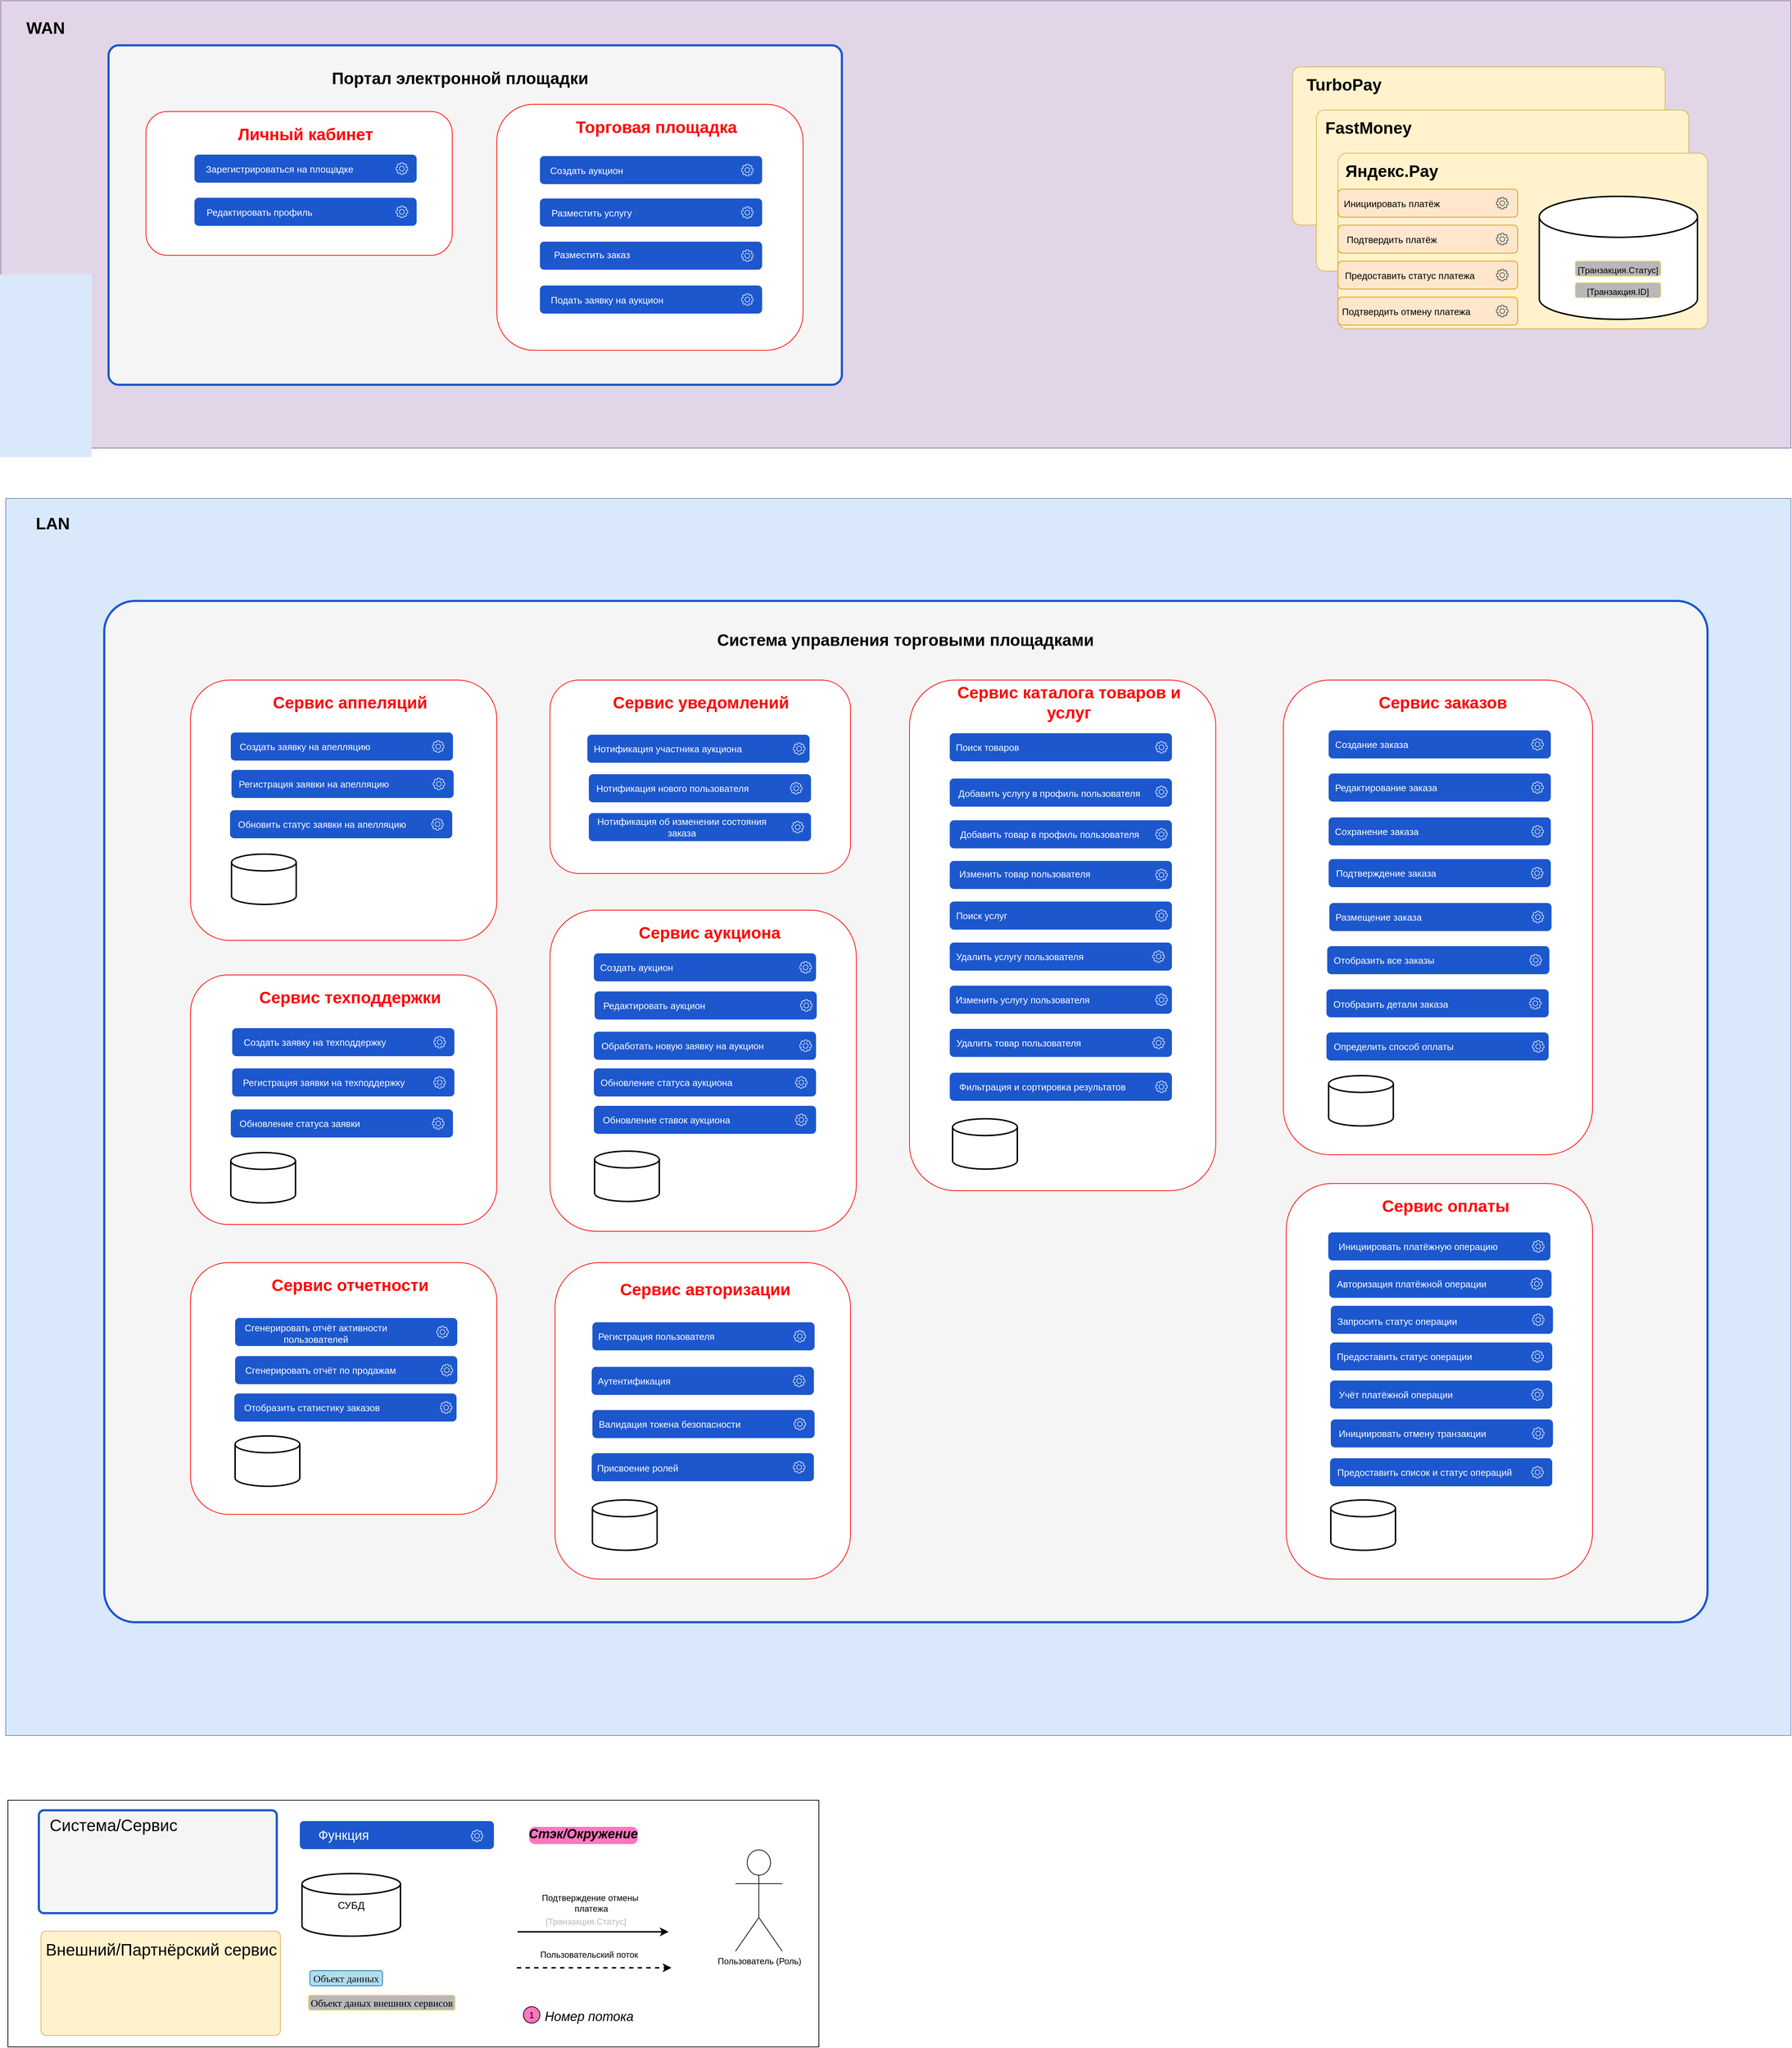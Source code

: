 <mxfile version="24.7.8">
  <diagram name="DF" id="BleSmaJVXqo2yb7Co1eL">
    <mxGraphModel dx="5153" dy="6847" grid="1" gridSize="10" guides="1" tooltips="0" connect="1" arrows="1" fold="1" page="0" pageScale="1" pageWidth="827" pageHeight="1169" math="0" shadow="0">
      <root>
        <mxCell id="0" />
        <mxCell id="1" parent="0" />
        <mxCell id="5OwYdLY4N6DLcjgSGQ58-2" value="" style="rounded=0;whiteSpace=wrap;html=1;fillColor=#e1d5e7;strokeColor=#9673a6;movable=1;resizable=1;rotatable=1;deletable=1;editable=1;locked=0;connectable=1;" parent="1" vertex="1">
          <mxGeometry x="3970" y="-872" width="2490" height="622" as="geometry" />
        </mxCell>
        <mxCell id="5OwYdLY4N6DLcjgSGQ58-3" value="" style="rounded=0;whiteSpace=wrap;html=1;fillColor=#dae8fc;strokeColor=#6c8ebf;" parent="1" vertex="1">
          <mxGeometry x="3977" y="-180" width="2483" height="1720" as="geometry" />
        </mxCell>
        <mxCell id="cKbgiC5qh_IXnBO1eU4K-100" value="WAN" style="text;html=1;align=center;verticalAlign=middle;whiteSpace=wrap;rounded=1;shadow=0;fontSize=23;fontStyle=1" parent="1" vertex="1">
          <mxGeometry x="3990" y="-859" width="85" height="49" as="geometry" />
        </mxCell>
        <mxCell id="5OwYdLY4N6DLcjgSGQ58-32" value="" style="group" parent="1" vertex="1" connectable="0">
          <mxGeometry x="5750" y="-780" width="594" height="364" as="geometry" />
        </mxCell>
        <mxCell id="5OwYdLY4N6DLcjgSGQ58-4" value="" style="group" parent="5OwYdLY4N6DLcjgSGQ58-32" vertex="1" connectable="0">
          <mxGeometry width="535" height="220" as="geometry" />
        </mxCell>
        <mxCell id="5OwYdLY4N6DLcjgSGQ58-5" value="" style="rounded=1;whiteSpace=wrap;html=1;arcSize=5;fillColor=#fff2cc;strokeColor=#d6b656;" parent="5OwYdLY4N6DLcjgSGQ58-4" vertex="1">
          <mxGeometry x="17" width="518" height="220" as="geometry" />
        </mxCell>
        <mxCell id="5OwYdLY4N6DLcjgSGQ58-6" value="TurboPay" style="text;html=1;align=center;verticalAlign=middle;whiteSpace=wrap;rounded=1;shadow=0;fontSize=23;fontStyle=1" parent="5OwYdLY4N6DLcjgSGQ58-4" vertex="1">
          <mxGeometry width="177" height="49" as="geometry" />
        </mxCell>
        <mxCell id="5OwYdLY4N6DLcjgSGQ58-7" value="" style="group" parent="5OwYdLY4N6DLcjgSGQ58-32" vertex="1" connectable="0">
          <mxGeometry x="50" y="60" width="518" height="224" as="geometry" />
        </mxCell>
        <mxCell id="5OwYdLY4N6DLcjgSGQ58-8" value="" style="rounded=1;whiteSpace=wrap;html=1;arcSize=5;fillColor=#fff2cc;strokeColor=#d6b656;" parent="5OwYdLY4N6DLcjgSGQ58-7" vertex="1">
          <mxGeometry width="518" height="224" as="geometry" />
        </mxCell>
        <mxCell id="5OwYdLY4N6DLcjgSGQ58-9" value="FastMoney" style="text;html=1;align=center;verticalAlign=middle;whiteSpace=wrap;rounded=1;shadow=0;fontSize=23;fontStyle=1" parent="5OwYdLY4N6DLcjgSGQ58-7" vertex="1">
          <mxGeometry x="2" width="141" height="49" as="geometry" />
        </mxCell>
        <mxCell id="5OwYdLY4N6DLcjgSGQ58-10" value="" style="group" parent="5OwYdLY4N6DLcjgSGQ58-32" vertex="1" connectable="0">
          <mxGeometry x="80" y="120" width="514" height="244" as="geometry" />
        </mxCell>
        <mxCell id="5OwYdLY4N6DLcjgSGQ58-11" value="" style="rounded=1;whiteSpace=wrap;html=1;arcSize=5;fillColor=#fff2cc;strokeColor=#d6b656;" parent="5OwYdLY4N6DLcjgSGQ58-10" vertex="1">
          <mxGeometry width="514" height="244" as="geometry" />
        </mxCell>
        <mxCell id="5OwYdLY4N6DLcjgSGQ58-12" value="Яндекс.Pay" style="text;html=1;align=center;verticalAlign=middle;whiteSpace=wrap;rounded=1;shadow=0;fontSize=23;fontStyle=1" parent="5OwYdLY4N6DLcjgSGQ58-10" vertex="1">
          <mxGeometry width="150" height="49" as="geometry" />
        </mxCell>
        <mxCell id="5OwYdLY4N6DLcjgSGQ58-13" value="" style="strokeWidth=2;html=1;shape=mxgraph.flowchart.database;whiteSpace=wrap;rounded=1;movable=1;resizable=1;rotatable=1;deletable=1;editable=1;locked=0;connectable=1;" parent="5OwYdLY4N6DLcjgSGQ58-32" vertex="1">
          <mxGeometry x="360" y="180" width="220" height="171" as="geometry" />
        </mxCell>
        <mxCell id="5OwYdLY4N6DLcjgSGQ58-14" value="&lt;p style=&quot;margin: 0px 0px 0px 13px; text-indent: -13px; font-variant-numeric: normal; font-variant-east-asian: normal; font-variant-alternates: normal; font-kerning: auto; font-optical-sizing: auto; font-feature-settings: normal; font-variation-settings: normal; font-variant-position: normal; font-stretch: normal; font-size: 14px; line-height: normal; text-align: start;&quot; class=&quot;p1&quot;&gt;&lt;span style=&quot;font-size: 12px; text-align: center; text-indent: 0px;&quot;&gt;[Транзакция.Статус]&lt;/span&gt;&lt;br&gt;&lt;/p&gt;" style="rounded=1;whiteSpace=wrap;html=1;fillColor=#B8B8B8;strokeColor=#FFD966;" parent="5OwYdLY4N6DLcjgSGQ58-32" vertex="1">
          <mxGeometry x="410" y="270" width="119" height="21" as="geometry" />
        </mxCell>
        <mxCell id="5OwYdLY4N6DLcjgSGQ58-15" value="&lt;p style=&quot;margin: 0px 0px 0px 13px; text-indent: -13px; font-variant-numeric: normal; font-variant-east-asian: normal; font-variant-alternates: normal; font-kerning: auto; font-optical-sizing: auto; font-feature-settings: normal; font-variation-settings: normal; font-variant-position: normal; font-stretch: normal; font-size: 14px; line-height: normal; text-align: start;&quot; class=&quot;p1&quot;&gt;&lt;span style=&quot;font-size: 12px; text-align: center; text-indent: 0px;&quot;&gt;[Транзакция.ID]&lt;/span&gt;&lt;br&gt;&lt;/p&gt;" style="rounded=1;whiteSpace=wrap;html=1;fillColor=#B8B8B8;strokeColor=#FFD966;" parent="5OwYdLY4N6DLcjgSGQ58-32" vertex="1">
          <mxGeometry x="410" y="300" width="119" height="21" as="geometry" />
        </mxCell>
        <mxCell id="5OwYdLY4N6DLcjgSGQ58-16" value="" style="group" parent="5OwYdLY4N6DLcjgSGQ58-32" vertex="1" connectable="0">
          <mxGeometry x="70" y="170" width="260" height="39" as="geometry" />
        </mxCell>
        <mxCell id="5OwYdLY4N6DLcjgSGQ58-17" value="" style="rounded=1;whiteSpace=wrap;html=1;fillColor=#ffe6cc;strokeColor=#d79b00;" parent="5OwYdLY4N6DLcjgSGQ58-16" vertex="1">
          <mxGeometry x="10" width="250" height="39" as="geometry" />
        </mxCell>
        <mxCell id="5OwYdLY4N6DLcjgSGQ58-18" value="" style="sketch=0;outlineConnect=0;fontColor=#232F3E;gradientColor=none;fillColor=#232F3D;strokeColor=none;dashed=0;verticalLabelPosition=bottom;verticalAlign=top;align=center;html=1;fontSize=12;fontStyle=0;aspect=fixed;pointerEvents=1;shape=mxgraph.aws4.gear;rounded=1;" parent="5OwYdLY4N6DLcjgSGQ58-16" vertex="1">
          <mxGeometry x="230" y="11" width="17" height="17" as="geometry" />
        </mxCell>
        <mxCell id="5OwYdLY4N6DLcjgSGQ58-19" value="Инициировать платёж" style="text;html=1;align=center;verticalAlign=middle;whiteSpace=wrap;rounded=1;fontSize=13;" parent="5OwYdLY4N6DLcjgSGQ58-16" vertex="1">
          <mxGeometry y="4.5" width="170" height="30" as="geometry" />
        </mxCell>
        <mxCell id="5OwYdLY4N6DLcjgSGQ58-20" value="" style="group" parent="5OwYdLY4N6DLcjgSGQ58-32" vertex="1" connectable="0">
          <mxGeometry x="70" y="220" width="260" height="39" as="geometry" />
        </mxCell>
        <mxCell id="5OwYdLY4N6DLcjgSGQ58-21" value="" style="rounded=1;whiteSpace=wrap;html=1;fillColor=#ffe6cc;strokeColor=#d79b00;" parent="5OwYdLY4N6DLcjgSGQ58-20" vertex="1">
          <mxGeometry x="10" width="250" height="39" as="geometry" />
        </mxCell>
        <mxCell id="5OwYdLY4N6DLcjgSGQ58-22" value="" style="sketch=0;outlineConnect=0;fontColor=#232F3E;gradientColor=none;fillColor=#232F3D;strokeColor=none;dashed=0;verticalLabelPosition=bottom;verticalAlign=top;align=center;html=1;fontSize=12;fontStyle=0;aspect=fixed;pointerEvents=1;shape=mxgraph.aws4.gear;rounded=1;" parent="5OwYdLY4N6DLcjgSGQ58-20" vertex="1">
          <mxGeometry x="230" y="11" width="17" height="17" as="geometry" />
        </mxCell>
        <mxCell id="5OwYdLY4N6DLcjgSGQ58-23" value="Подтвердить платёж" style="text;html=1;align=center;verticalAlign=middle;whiteSpace=wrap;rounded=1;fontSize=13;" parent="5OwYdLY4N6DLcjgSGQ58-20" vertex="1">
          <mxGeometry y="4.5" width="170" height="30" as="geometry" />
        </mxCell>
        <mxCell id="5OwYdLY4N6DLcjgSGQ58-24" value="" style="group" parent="5OwYdLY4N6DLcjgSGQ58-32" vertex="1" connectable="0">
          <mxGeometry x="80" y="270" width="250" height="39" as="geometry" />
        </mxCell>
        <mxCell id="5OwYdLY4N6DLcjgSGQ58-25" value="" style="rounded=1;whiteSpace=wrap;html=1;fillColor=#ffe6cc;strokeColor=#d79b00;" parent="5OwYdLY4N6DLcjgSGQ58-24" vertex="1">
          <mxGeometry width="250" height="39" as="geometry" />
        </mxCell>
        <mxCell id="5OwYdLY4N6DLcjgSGQ58-26" value="" style="sketch=0;outlineConnect=0;fontColor=#232F3E;gradientColor=none;fillColor=#232F3D;strokeColor=none;dashed=0;verticalLabelPosition=bottom;verticalAlign=top;align=center;html=1;fontSize=12;fontStyle=0;aspect=fixed;pointerEvents=1;shape=mxgraph.aws4.gear;rounded=1;" parent="5OwYdLY4N6DLcjgSGQ58-24" vertex="1">
          <mxGeometry x="220" y="11" width="17" height="17" as="geometry" />
        </mxCell>
        <mxCell id="5OwYdLY4N6DLcjgSGQ58-27" value="Предоставить статус платежа" style="text;html=1;align=center;verticalAlign=middle;whiteSpace=wrap;rounded=1;fontSize=13;" parent="5OwYdLY4N6DLcjgSGQ58-24" vertex="1">
          <mxGeometry y="4.5" width="200" height="30" as="geometry" />
        </mxCell>
        <mxCell id="5OwYdLY4N6DLcjgSGQ58-28" value="" style="group" parent="5OwYdLY4N6DLcjgSGQ58-32" vertex="1" connectable="0">
          <mxGeometry x="70" y="320" width="260" height="39" as="geometry" />
        </mxCell>
        <mxCell id="5OwYdLY4N6DLcjgSGQ58-29" value="" style="rounded=1;whiteSpace=wrap;html=1;fillColor=#ffe6cc;strokeColor=#d79b00;" parent="5OwYdLY4N6DLcjgSGQ58-28" vertex="1">
          <mxGeometry x="10" width="250" height="39" as="geometry" />
        </mxCell>
        <mxCell id="5OwYdLY4N6DLcjgSGQ58-30" value="" style="sketch=0;outlineConnect=0;fontColor=#232F3E;gradientColor=none;fillColor=#232F3D;strokeColor=none;dashed=0;verticalLabelPosition=bottom;verticalAlign=top;align=center;html=1;fontSize=12;fontStyle=0;aspect=fixed;pointerEvents=1;shape=mxgraph.aws4.gear;rounded=1;" parent="5OwYdLY4N6DLcjgSGQ58-28" vertex="1">
          <mxGeometry x="230" y="11" width="17" height="17" as="geometry" />
        </mxCell>
        <mxCell id="5OwYdLY4N6DLcjgSGQ58-31" value="Подтвердить отмену платежа" style="text;html=1;align=center;verticalAlign=middle;whiteSpace=wrap;rounded=1;fontSize=13;" parent="5OwYdLY4N6DLcjgSGQ58-28" vertex="1">
          <mxGeometry y="4.5" width="210" height="30" as="geometry" />
        </mxCell>
        <mxCell id="cLhmCarF1MdKLka7V6Pk-153" value="" style="group" vertex="1" connectable="0" parent="1">
          <mxGeometry x="4114" y="-37.5" width="2230" height="1420" as="geometry" />
        </mxCell>
        <mxCell id="cLhmCarF1MdKLka7V6Pk-119" value="" style="rounded=1;whiteSpace=wrap;html=1;arcSize=3;fillColor=#f5f5f5;strokeColor=#1C57CD;strokeWidth=3;align=center;verticalAlign=middle;fontFamily=Helvetica;fontSize=12;fontColor=#333333;resizable=1;" vertex="1" parent="cLhmCarF1MdKLka7V6Pk-153">
          <mxGeometry width="2230" height="1420" as="geometry" />
        </mxCell>
        <mxCell id="cLhmCarF1MdKLka7V6Pk-61" value="" style="group;movable=1;resizable=1;rotatable=1;deletable=1;editable=1;locked=0;connectable=1;" vertex="1" connectable="0" parent="cLhmCarF1MdKLka7V6Pk-153">
          <mxGeometry x="620" y="110" width="418" height="269" as="geometry" />
        </mxCell>
        <mxCell id="cLhmCarF1MdKLka7V6Pk-59" value="" style="rounded=1;whiteSpace=wrap;html=1;strokeColor=#FF0000;movable=1;resizable=1;rotatable=1;deletable=1;editable=1;locked=0;connectable=1;" vertex="1" parent="cLhmCarF1MdKLka7V6Pk-61">
          <mxGeometry width="418" height="269" as="geometry" />
        </mxCell>
        <mxCell id="BZBJQn5B5M7l6MrAMs_o-10" value="" style="group;movable=1;resizable=1;rotatable=1;deletable=1;editable=1;locked=0;connectable=1;" parent="cLhmCarF1MdKLka7V6Pk-61" vertex="1" connectable="0">
          <mxGeometry x="54" y="131" width="309" height="39" as="geometry" />
        </mxCell>
        <mxCell id="Tz6aEU4ManMyac2rpAqn-72" value="" style="rounded=1;whiteSpace=wrap;html=1;fillColor=#1C57CD;strokeColor=none;movable=1;resizable=1;rotatable=1;deletable=1;editable=1;locked=0;connectable=1;" parent="BZBJQn5B5M7l6MrAMs_o-10" vertex="1">
          <mxGeometry width="309" height="39" as="geometry" />
        </mxCell>
        <mxCell id="Tz6aEU4ManMyac2rpAqn-73" value="" style="sketch=0;outlineConnect=0;fontColor=#232F3E;gradientColor=none;fillColor=default;strokeColor=none;dashed=0;verticalLabelPosition=bottom;verticalAlign=top;align=center;html=1;fontSize=12;fontStyle=0;aspect=fixed;pointerEvents=1;shape=mxgraph.aws4.gear;rounded=1;movable=1;resizable=1;rotatable=1;deletable=1;editable=1;locked=0;connectable=1;" parent="BZBJQn5B5M7l6MrAMs_o-10" vertex="1">
          <mxGeometry x="280" y="11" width="17" height="17" as="geometry" />
        </mxCell>
        <mxCell id="Tz6aEU4ManMyac2rpAqn-74" value="Нотификация нового пользователя" style="text;html=1;align=center;verticalAlign=middle;whiteSpace=wrap;rounded=1;fontSize=13;fontColor=#FFFFFF;strokeColor=none;movable=1;resizable=1;rotatable=1;deletable=1;editable=1;locked=0;connectable=1;" parent="BZBJQn5B5M7l6MrAMs_o-10" vertex="1">
          <mxGeometry x="3" y="4.5" width="227" height="30" as="geometry" />
        </mxCell>
        <mxCell id="BZBJQn5B5M7l6MrAMs_o-21" value="" style="group;movable=1;resizable=1;rotatable=1;deletable=1;editable=1;locked=0;connectable=1;" parent="cLhmCarF1MdKLka7V6Pk-61" vertex="1" connectable="0">
          <mxGeometry x="54" y="185" width="309" height="39" as="geometry" />
        </mxCell>
        <mxCell id="Tz6aEU4ManMyac2rpAqn-96" value="" style="rounded=1;whiteSpace=wrap;html=1;fillColor=#1C57CD;strokeColor=none;movable=1;resizable=1;rotatable=1;deletable=1;editable=1;locked=0;connectable=1;" parent="BZBJQn5B5M7l6MrAMs_o-21" vertex="1">
          <mxGeometry width="309" height="39" as="geometry" />
        </mxCell>
        <mxCell id="Tz6aEU4ManMyac2rpAqn-97" value="" style="sketch=0;outlineConnect=0;fontColor=#232F3E;gradientColor=none;fillColor=default;strokeColor=none;dashed=0;verticalLabelPosition=bottom;verticalAlign=top;align=center;html=1;fontSize=12;fontStyle=0;aspect=fixed;pointerEvents=1;shape=mxgraph.aws4.gear;rounded=1;movable=1;resizable=1;rotatable=1;deletable=1;editable=1;locked=0;connectable=1;" parent="BZBJQn5B5M7l6MrAMs_o-21" vertex="1">
          <mxGeometry x="282" y="11" width="17" height="17" as="geometry" />
        </mxCell>
        <mxCell id="Tz6aEU4ManMyac2rpAqn-98" value="Нотификация об изменении состояния заказа" style="text;html=1;align=center;verticalAlign=middle;whiteSpace=wrap;rounded=1;fontSize=13;fontColor=#FFFFFF;strokeColor=none;movable=1;resizable=1;rotatable=1;deletable=1;editable=1;locked=0;connectable=1;" parent="BZBJQn5B5M7l6MrAMs_o-21" vertex="1">
          <mxGeometry x="6" y="4.5" width="247" height="30" as="geometry" />
        </mxCell>
        <mxCell id="BZBJQn5B5M7l6MrAMs_o-31" value="" style="group;movable=1;resizable=1;rotatable=1;deletable=1;editable=1;locked=0;connectable=1;" parent="cLhmCarF1MdKLka7V6Pk-61" vertex="1" connectable="0">
          <mxGeometry x="52" y="76" width="309" height="39" as="geometry" />
        </mxCell>
        <mxCell id="Tz6aEU4ManMyac2rpAqn-149" value="" style="rounded=1;whiteSpace=wrap;html=1;fillColor=#1C57CD;strokeColor=none;movable=1;resizable=1;rotatable=1;deletable=1;editable=1;locked=0;connectable=1;" parent="BZBJQn5B5M7l6MrAMs_o-31" vertex="1">
          <mxGeometry width="309" height="39" as="geometry" />
        </mxCell>
        <mxCell id="Tz6aEU4ManMyac2rpAqn-150" value="" style="sketch=0;outlineConnect=0;fontColor=#232F3E;gradientColor=none;fillColor=#FFFFFF;strokeColor=none;dashed=0;verticalLabelPosition=bottom;verticalAlign=top;align=center;html=1;fontSize=12;fontStyle=0;aspect=fixed;pointerEvents=1;shape=mxgraph.aws4.gear;rounded=1;movable=1;resizable=1;rotatable=1;deletable=1;editable=1;locked=0;connectable=1;" parent="BZBJQn5B5M7l6MrAMs_o-31" vertex="1">
          <mxGeometry x="286" y="11" width="17" height="17" as="geometry" />
        </mxCell>
        <mxCell id="Tz6aEU4ManMyac2rpAqn-151" value="Нотификация участника аукциона" style="text;html=1;align=center;verticalAlign=middle;whiteSpace=wrap;rounded=1;fontSize=13;fontColor=#FFFFFF;strokeColor=none;movable=1;resizable=1;rotatable=1;deletable=1;editable=1;locked=0;connectable=1;" parent="BZBJQn5B5M7l6MrAMs_o-31" vertex="1">
          <mxGeometry x="3" y="4.5" width="218" height="30" as="geometry" />
        </mxCell>
        <mxCell id="cLhmCarF1MdKLka7V6Pk-60" value="Сервис уведомлений" style="text;html=1;align=center;verticalAlign=middle;whiteSpace=wrap;rounded=1;shadow=0;fontSize=23;fontStyle=1;fontColor=#FF0000;movable=1;resizable=1;rotatable=1;deletable=1;editable=1;locked=0;connectable=1;" vertex="1" parent="cLhmCarF1MdKLka7V6Pk-61">
          <mxGeometry x="40" y="7" width="340" height="49" as="geometry" />
        </mxCell>
        <mxCell id="cLhmCarF1MdKLka7V6Pk-136" value="Система управления торговыми площадками" style="text;html=1;align=center;verticalAlign=middle;whiteSpace=wrap;rounded=1;shadow=0;fontSize=23;fontStyle=1" vertex="1" parent="cLhmCarF1MdKLka7V6Pk-153">
          <mxGeometry x="840" y="30" width="549" height="49" as="geometry" />
        </mxCell>
        <mxCell id="cLhmCarF1MdKLka7V6Pk-139" value="" style="group" vertex="1" connectable="0" parent="cLhmCarF1MdKLka7V6Pk-153">
          <mxGeometry x="120" y="110" width="426" height="362" as="geometry" />
        </mxCell>
        <mxCell id="cLhmCarF1MdKLka7V6Pk-2" value="" style="rounded=1;whiteSpace=wrap;html=1;strokeColor=#FF0000;movable=1;resizable=1;rotatable=1;deletable=1;editable=1;locked=0;connectable=1;" vertex="1" parent="cLhmCarF1MdKLka7V6Pk-139">
          <mxGeometry width="426" height="362" as="geometry" />
        </mxCell>
        <mxCell id="cLhmCarF1MdKLka7V6Pk-135" value="" style="strokeWidth=2;html=1;shape=mxgraph.flowchart.database;whiteSpace=wrap;rounded=1;movable=1;resizable=1;rotatable=1;deletable=1;editable=1;locked=0;connectable=1;" vertex="1" parent="cLhmCarF1MdKLka7V6Pk-139">
          <mxGeometry x="57" y="242" width="90" height="70" as="geometry" />
        </mxCell>
        <mxCell id="BZBJQn5B5M7l6MrAMs_o-43" value="" style="group;movable=1;resizable=1;rotatable=1;deletable=1;editable=1;locked=0;connectable=1;" parent="cLhmCarF1MdKLka7V6Pk-139" vertex="1" connectable="0">
          <mxGeometry x="55" y="181" width="309" height="39" as="geometry" />
        </mxCell>
        <mxCell id="cKbgiC5qh_IXnBO1eU4K-28" value="" style="rounded=1;whiteSpace=wrap;html=1;fillColor=#1C57CD;strokeColor=none;movable=1;resizable=1;rotatable=1;deletable=1;editable=1;locked=0;connectable=1;" parent="BZBJQn5B5M7l6MrAMs_o-43" vertex="1">
          <mxGeometry width="309" height="39" as="geometry" />
        </mxCell>
        <mxCell id="cKbgiC5qh_IXnBO1eU4K-29" value="" style="sketch=0;outlineConnect=0;fontColor=#232F3E;gradientColor=none;fillColor=#FFFFFF;strokeColor=none;dashed=0;verticalLabelPosition=bottom;verticalAlign=top;align=center;html=1;fontSize=12;fontStyle=0;aspect=fixed;pointerEvents=1;shape=mxgraph.aws4.gear;rounded=1;movable=1;resizable=1;rotatable=1;deletable=1;editable=1;locked=0;connectable=1;" parent="BZBJQn5B5M7l6MrAMs_o-43" vertex="1">
          <mxGeometry x="280" y="11" width="17" height="17" as="geometry" />
        </mxCell>
        <mxCell id="cKbgiC5qh_IXnBO1eU4K-30" value="Обновить статус заявки на апелляцию" style="text;html=1;align=center;verticalAlign=middle;whiteSpace=wrap;rounded=1;fontSize=13;fontColor=#FFFFFF;strokeColor=none;movable=1;resizable=1;rotatable=1;deletable=1;editable=1;locked=0;connectable=1;" parent="BZBJQn5B5M7l6MrAMs_o-43" vertex="1">
          <mxGeometry x="3" y="4.5" width="250" height="30" as="geometry" />
        </mxCell>
        <mxCell id="BZBJQn5B5M7l6MrAMs_o-44" value="" style="group;movable=1;resizable=1;rotatable=1;deletable=1;editable=1;locked=0;connectable=1;" parent="cLhmCarF1MdKLka7V6Pk-139" vertex="1" connectable="0">
          <mxGeometry x="57" y="125" width="309" height="39" as="geometry" />
        </mxCell>
        <mxCell id="cKbgiC5qh_IXnBO1eU4K-25" value="" style="rounded=1;whiteSpace=wrap;html=1;fillColor=#1C57CD;strokeColor=none;movable=1;resizable=1;rotatable=1;deletable=1;editable=1;locked=0;connectable=1;" parent="BZBJQn5B5M7l6MrAMs_o-44" vertex="1">
          <mxGeometry width="309" height="39" as="geometry" />
        </mxCell>
        <mxCell id="cKbgiC5qh_IXnBO1eU4K-26" value="" style="sketch=0;outlineConnect=0;fontColor=#232F3E;gradientColor=none;fillColor=#FFFFFF;strokeColor=none;dashed=0;verticalLabelPosition=bottom;verticalAlign=top;align=center;html=1;fontSize=12;fontStyle=0;aspect=fixed;pointerEvents=1;shape=mxgraph.aws4.gear;rounded=1;movable=1;resizable=1;rotatable=1;deletable=1;editable=1;locked=0;connectable=1;" parent="BZBJQn5B5M7l6MrAMs_o-44" vertex="1">
          <mxGeometry x="280" y="11" width="17" height="17" as="geometry" />
        </mxCell>
        <mxCell id="cKbgiC5qh_IXnBO1eU4K-27" value="Регистрация заявки на апелляцию" style="text;html=1;align=center;verticalAlign=middle;whiteSpace=wrap;rounded=1;fontSize=13;fontColor=#FFFFFF;strokeColor=none;movable=1;resizable=1;rotatable=1;deletable=1;editable=1;locked=0;connectable=1;" parent="BZBJQn5B5M7l6MrAMs_o-44" vertex="1">
          <mxGeometry x="1" y="4.5" width="227" height="30" as="geometry" />
        </mxCell>
        <mxCell id="BZBJQn5B5M7l6MrAMs_o-45" value="" style="group;movable=1;resizable=1;rotatable=1;deletable=1;editable=1;locked=0;connectable=1;" parent="cLhmCarF1MdKLka7V6Pk-139" vertex="1" connectable="0">
          <mxGeometry x="56" y="73" width="309" height="39" as="geometry" />
        </mxCell>
        <mxCell id="cKbgiC5qh_IXnBO1eU4K-22" value="" style="rounded=1;whiteSpace=wrap;html=1;fillColor=#1C57CD;strokeColor=none;movable=1;resizable=1;rotatable=1;deletable=1;editable=1;locked=0;connectable=1;" parent="BZBJQn5B5M7l6MrAMs_o-45" vertex="1">
          <mxGeometry width="309" height="39" as="geometry" />
        </mxCell>
        <mxCell id="cKbgiC5qh_IXnBO1eU4K-23" value="" style="sketch=0;outlineConnect=0;fontColor=#232F3E;gradientColor=none;fillColor=#FFFFFF;strokeColor=none;dashed=0;verticalLabelPosition=bottom;verticalAlign=top;align=center;html=1;fontSize=12;fontStyle=0;aspect=fixed;pointerEvents=1;shape=mxgraph.aws4.gear;rounded=1;movable=1;resizable=1;rotatable=1;deletable=1;editable=1;locked=0;connectable=1;" parent="BZBJQn5B5M7l6MrAMs_o-45" vertex="1">
          <mxGeometry x="280" y="11" width="17" height="17" as="geometry" />
        </mxCell>
        <mxCell id="cKbgiC5qh_IXnBO1eU4K-24" value="Создать заявку на апелляцию&amp;nbsp;" style="text;html=1;align=center;verticalAlign=middle;whiteSpace=wrap;rounded=1;fontSize=13;fontColor=#FFFFFF;strokeColor=none;movable=1;resizable=1;rotatable=1;deletable=1;editable=1;locked=0;connectable=1;" parent="BZBJQn5B5M7l6MrAMs_o-45" vertex="1">
          <mxGeometry x="4" y="4.5" width="202" height="30" as="geometry" />
        </mxCell>
        <mxCell id="cLhmCarF1MdKLka7V6Pk-3" value="Сервис аппеляций" style="text;html=1;align=center;verticalAlign=middle;whiteSpace=wrap;rounded=1;shadow=0;fontSize=23;fontStyle=1;fontColor=#FF0000;movable=1;resizable=1;rotatable=1;deletable=1;editable=1;locked=0;connectable=1;" vertex="1" parent="cLhmCarF1MdKLka7V6Pk-139">
          <mxGeometry x="52" y="7" width="340" height="49" as="geometry" />
        </mxCell>
        <mxCell id="cLhmCarF1MdKLka7V6Pk-141" value="" style="group" vertex="1" connectable="0" parent="cLhmCarF1MdKLka7V6Pk-153">
          <mxGeometry x="120" y="520" width="426" height="347" as="geometry" />
        </mxCell>
        <mxCell id="5OwYdLY4N6DLcjgSGQ58-38" value="" style="rounded=1;whiteSpace=wrap;html=1;strokeColor=#FF0000;movable=1;resizable=1;rotatable=1;deletable=1;editable=1;locked=0;connectable=1;" parent="cLhmCarF1MdKLka7V6Pk-141" vertex="1">
          <mxGeometry width="426" height="347" as="geometry" />
        </mxCell>
        <mxCell id="cLhmCarF1MdKLka7V6Pk-138" value="" style="strokeWidth=2;html=1;shape=mxgraph.flowchart.database;whiteSpace=wrap;rounded=1;movable=1;resizable=1;rotatable=1;deletable=1;editable=1;locked=0;connectable=1;" vertex="1" parent="cLhmCarF1MdKLka7V6Pk-141">
          <mxGeometry x="56" y="247" width="90" height="70" as="geometry" />
        </mxCell>
        <mxCell id="BZBJQn5B5M7l6MrAMs_o-40" value="" style="group;movable=1;resizable=1;rotatable=1;deletable=1;editable=1;locked=0;connectable=1;" parent="cLhmCarF1MdKLka7V6Pk-141" vertex="1" connectable="0">
          <mxGeometry x="56" y="187" width="309" height="39" as="geometry" />
        </mxCell>
        <mxCell id="cKbgiC5qh_IXnBO1eU4K-40" value="" style="rounded=1;whiteSpace=wrap;html=1;fillColor=#1C57CD;strokeColor=none;movable=1;resizable=1;rotatable=1;deletable=1;editable=1;locked=0;connectable=1;" parent="BZBJQn5B5M7l6MrAMs_o-40" vertex="1">
          <mxGeometry width="309" height="39" as="geometry" />
        </mxCell>
        <mxCell id="cKbgiC5qh_IXnBO1eU4K-41" value="" style="sketch=0;outlineConnect=0;fontColor=#232F3E;gradientColor=none;fillColor=#FFFFFF;strokeColor=none;dashed=0;verticalLabelPosition=bottom;verticalAlign=top;align=center;html=1;fontSize=12;fontStyle=0;aspect=fixed;pointerEvents=1;shape=mxgraph.aws4.gear;rounded=1;movable=1;resizable=1;rotatable=1;deletable=1;editable=1;locked=0;connectable=1;" parent="BZBJQn5B5M7l6MrAMs_o-40" vertex="1">
          <mxGeometry x="280" y="11" width="17" height="17" as="geometry" />
        </mxCell>
        <mxCell id="cKbgiC5qh_IXnBO1eU4K-42" value="Обновление статуса заявки" style="text;html=1;align=center;verticalAlign=middle;whiteSpace=wrap;rounded=1;fontSize=13;fontColor=#FFFFFF;strokeColor=none;movable=1;resizable=1;rotatable=1;deletable=1;editable=1;locked=0;connectable=1;" parent="BZBJQn5B5M7l6MrAMs_o-40" vertex="1">
          <mxGeometry x="8" y="4" width="176" height="30" as="geometry" />
        </mxCell>
        <mxCell id="BZBJQn5B5M7l6MrAMs_o-42" value="" style="group;movable=1;resizable=1;rotatable=1;deletable=1;editable=1;locked=0;connectable=1;" parent="cLhmCarF1MdKLka7V6Pk-141" vertex="1" connectable="0">
          <mxGeometry x="58" y="74" width="309" height="39" as="geometry" />
        </mxCell>
        <mxCell id="cKbgiC5qh_IXnBO1eU4K-31" value="" style="rounded=1;whiteSpace=wrap;html=1;fillColor=#1C57CD;strokeColor=none;movable=1;resizable=1;rotatable=1;deletable=1;editable=1;locked=0;connectable=1;" parent="BZBJQn5B5M7l6MrAMs_o-42" vertex="1">
          <mxGeometry width="309" height="39" as="geometry" />
        </mxCell>
        <mxCell id="cKbgiC5qh_IXnBO1eU4K-32" value="" style="sketch=0;outlineConnect=0;fontColor=#232F3E;gradientColor=none;fillColor=#FFFFFF;strokeColor=none;dashed=0;verticalLabelPosition=bottom;verticalAlign=top;align=center;html=1;fontSize=12;fontStyle=0;aspect=fixed;pointerEvents=1;shape=mxgraph.aws4.gear;rounded=1;movable=1;resizable=1;rotatable=1;deletable=1;editable=1;locked=0;connectable=1;" parent="BZBJQn5B5M7l6MrAMs_o-42" vertex="1">
          <mxGeometry x="280" y="11" width="17" height="17" as="geometry" />
        </mxCell>
        <mxCell id="cKbgiC5qh_IXnBO1eU4K-33" value="Создать заявку на техподдержку" style="text;html=1;align=center;verticalAlign=middle;whiteSpace=wrap;rounded=1;fontSize=13;fontColor=#FFFFFF;strokeColor=none;movable=1;resizable=1;rotatable=1;deletable=1;editable=1;locked=0;connectable=1;" parent="BZBJQn5B5M7l6MrAMs_o-42" vertex="1">
          <mxGeometry y="4.5" width="230" height="30" as="geometry" />
        </mxCell>
        <mxCell id="5OwYdLY4N6DLcjgSGQ58-39" value="Сервис техподдержки" style="text;html=1;align=center;verticalAlign=middle;whiteSpace=wrap;rounded=1;shadow=0;fontSize=23;fontStyle=1;fontColor=#FF0000;movable=1;resizable=1;rotatable=1;deletable=1;editable=1;locked=0;connectable=1;" parent="cLhmCarF1MdKLka7V6Pk-141" vertex="1">
          <mxGeometry x="52" y="7" width="340" height="49" as="geometry" />
        </mxCell>
        <mxCell id="5OwYdLY4N6DLcjgSGQ58-41" value="" style="group;movable=1;resizable=1;rotatable=1;deletable=1;editable=1;locked=0;connectable=1;" parent="cLhmCarF1MdKLka7V6Pk-141" vertex="1" connectable="0">
          <mxGeometry x="58" y="130" width="309" height="39" as="geometry" />
        </mxCell>
        <mxCell id="cKbgiC5qh_IXnBO1eU4K-34" value="" style="rounded=1;whiteSpace=wrap;html=1;fillColor=#1C57CD;strokeColor=none;movable=1;resizable=1;rotatable=1;deletable=1;editable=1;locked=0;connectable=1;" parent="5OwYdLY4N6DLcjgSGQ58-41" vertex="1">
          <mxGeometry width="309" height="39" as="geometry" />
        </mxCell>
        <mxCell id="cKbgiC5qh_IXnBO1eU4K-35" value="" style="sketch=0;outlineConnect=0;fontColor=#232F3E;gradientColor=none;fillColor=#FFFFFF;strokeColor=none;dashed=0;verticalLabelPosition=bottom;verticalAlign=top;align=center;html=1;fontSize=12;fontStyle=0;aspect=fixed;pointerEvents=1;shape=mxgraph.aws4.gear;rounded=1;movable=1;resizable=1;rotatable=1;deletable=1;editable=1;locked=0;connectable=1;" parent="5OwYdLY4N6DLcjgSGQ58-41" vertex="1">
          <mxGeometry x="280" y="11" width="17" height="17" as="geometry" />
        </mxCell>
        <mxCell id="cKbgiC5qh_IXnBO1eU4K-36" value="Регистрация заявки на техподдержку" style="text;html=1;align=center;verticalAlign=middle;whiteSpace=wrap;rounded=1;fontSize=13;fontColor=#FFFFFF;strokeColor=none;movable=1;resizable=1;rotatable=1;deletable=1;editable=1;locked=0;connectable=1;" parent="5OwYdLY4N6DLcjgSGQ58-41" vertex="1">
          <mxGeometry x="3" y="4" width="249" height="30" as="geometry" />
        </mxCell>
        <mxCell id="cLhmCarF1MdKLka7V6Pk-143" value="" style="group" vertex="1" connectable="0" parent="cLhmCarF1MdKLka7V6Pk-153">
          <mxGeometry x="120" y="920" width="426" height="350" as="geometry" />
        </mxCell>
        <mxCell id="5OwYdLY4N6DLcjgSGQ58-47" value="" style="rounded=1;whiteSpace=wrap;html=1;strokeColor=#FF0000;movable=1;resizable=1;rotatable=1;deletable=1;editable=1;locked=0;connectable=1;" parent="cLhmCarF1MdKLka7V6Pk-143" vertex="1">
          <mxGeometry width="426" height="350" as="geometry" />
        </mxCell>
        <mxCell id="5OwYdLY4N6DLcjgSGQ58-56" value="Сервис отчетности" style="text;html=1;align=center;verticalAlign=middle;whiteSpace=wrap;rounded=1;shadow=0;fontSize=23;fontStyle=1;fontColor=#FF0000;movable=1;resizable=1;rotatable=1;deletable=1;editable=1;locked=0;connectable=1;" parent="cLhmCarF1MdKLka7V6Pk-143" vertex="1">
          <mxGeometry x="52" y="7" width="340" height="49" as="geometry" />
        </mxCell>
        <mxCell id="BZBJQn5B5M7l6MrAMs_o-35" value="" style="group;movable=1;resizable=1;rotatable=1;deletable=1;editable=1;locked=0;connectable=1;" parent="cLhmCarF1MdKLka7V6Pk-143" vertex="1" connectable="0">
          <mxGeometry x="62" y="130" width="309" height="39" as="geometry" />
        </mxCell>
        <mxCell id="cKbgiC5qh_IXnBO1eU4K-10" value="" style="rounded=1;whiteSpace=wrap;html=1;fillColor=#1C57CD;strokeColor=none;movable=1;resizable=1;rotatable=1;deletable=1;editable=1;locked=0;connectable=1;" parent="BZBJQn5B5M7l6MrAMs_o-35" vertex="1">
          <mxGeometry width="309" height="39" as="geometry" />
        </mxCell>
        <mxCell id="cKbgiC5qh_IXnBO1eU4K-11" value="" style="sketch=0;outlineConnect=0;fontColor=#232F3E;gradientColor=none;fillColor=#FFFFFF;strokeColor=none;dashed=0;verticalLabelPosition=bottom;verticalAlign=top;align=center;html=1;fontSize=12;fontStyle=0;aspect=fixed;pointerEvents=1;shape=mxgraph.aws4.gear;rounded=1;movable=1;resizable=1;rotatable=1;deletable=1;editable=1;locked=0;connectable=1;" parent="BZBJQn5B5M7l6MrAMs_o-35" vertex="1">
          <mxGeometry x="286" y="11" width="17" height="17" as="geometry" />
        </mxCell>
        <mxCell id="cKbgiC5qh_IXnBO1eU4K-12" value="Сгенерировать отчёт по продажам" style="text;html=1;align=center;verticalAlign=middle;whiteSpace=wrap;rounded=1;fontSize=13;fontColor=#FFFFFF;strokeColor=none;movable=1;resizable=1;rotatable=1;deletable=1;editable=1;locked=0;connectable=1;" parent="BZBJQn5B5M7l6MrAMs_o-35" vertex="1">
          <mxGeometry x="6" y="4.5" width="226" height="30" as="geometry" />
        </mxCell>
        <mxCell id="BZBJQn5B5M7l6MrAMs_o-36" value="" style="group;movable=1;resizable=1;rotatable=1;deletable=1;editable=1;locked=0;connectable=1;" parent="cLhmCarF1MdKLka7V6Pk-143" vertex="1" connectable="0">
          <mxGeometry x="61" y="182" width="309" height="39" as="geometry" />
        </mxCell>
        <mxCell id="cKbgiC5qh_IXnBO1eU4K-13" value="" style="rounded=1;whiteSpace=wrap;html=1;fillColor=#1C57CD;strokeColor=none;movable=1;resizable=1;rotatable=1;deletable=1;editable=1;locked=0;connectable=1;" parent="BZBJQn5B5M7l6MrAMs_o-36" vertex="1">
          <mxGeometry width="309" height="39" as="geometry" />
        </mxCell>
        <mxCell id="cKbgiC5qh_IXnBO1eU4K-14" value="" style="sketch=0;outlineConnect=0;fontColor=#232F3E;gradientColor=none;fillColor=#FFFFFF;strokeColor=none;dashed=0;verticalLabelPosition=bottom;verticalAlign=top;align=center;html=1;fontSize=12;fontStyle=0;aspect=fixed;pointerEvents=1;shape=mxgraph.aws4.gear;rounded=1;movable=1;resizable=1;rotatable=1;deletable=1;editable=1;locked=0;connectable=1;" parent="BZBJQn5B5M7l6MrAMs_o-36" vertex="1">
          <mxGeometry x="286" y="11" width="17" height="17" as="geometry" />
        </mxCell>
        <mxCell id="cKbgiC5qh_IXnBO1eU4K-15" value="Отобразить статистику заказов" style="text;html=1;align=center;verticalAlign=middle;whiteSpace=wrap;rounded=1;fontSize=13;fontColor=#FFFFFF;strokeColor=none;movable=1;resizable=1;rotatable=1;deletable=1;editable=1;locked=0;connectable=1;" parent="BZBJQn5B5M7l6MrAMs_o-36" vertex="1">
          <mxGeometry x="6.5" y="4.5" width="202" height="30" as="geometry" />
        </mxCell>
        <mxCell id="BZBJQn5B5M7l6MrAMs_o-39" value="" style="group;movable=1;resizable=1;rotatable=1;deletable=1;editable=1;locked=0;connectable=1;" parent="cLhmCarF1MdKLka7V6Pk-143" vertex="1" connectable="0">
          <mxGeometry x="62" y="77" width="309" height="39" as="geometry" />
        </mxCell>
        <mxCell id="cKbgiC5qh_IXnBO1eU4K-16" value="" style="rounded=1;whiteSpace=wrap;html=1;fillColor=#1C57CD;strokeColor=none;movable=1;resizable=1;rotatable=1;deletable=1;editable=1;locked=0;connectable=1;" parent="BZBJQn5B5M7l6MrAMs_o-39" vertex="1">
          <mxGeometry width="309" height="39" as="geometry" />
        </mxCell>
        <mxCell id="cKbgiC5qh_IXnBO1eU4K-17" value="" style="sketch=0;outlineConnect=0;fontColor=#232F3E;gradientColor=none;fillColor=#FFFFFF;strokeColor=none;dashed=0;verticalLabelPosition=bottom;verticalAlign=top;align=center;html=1;fontSize=12;fontStyle=0;aspect=fixed;pointerEvents=1;shape=mxgraph.aws4.gear;rounded=1;movable=1;resizable=1;rotatable=1;deletable=1;editable=1;locked=0;connectable=1;" parent="BZBJQn5B5M7l6MrAMs_o-39" vertex="1">
          <mxGeometry x="280" y="11" width="17" height="17" as="geometry" />
        </mxCell>
        <mxCell id="cKbgiC5qh_IXnBO1eU4K-18" value="Сгенерировать отчёт активности пользователей" style="text;html=1;align=center;verticalAlign=middle;whiteSpace=wrap;rounded=1;fontSize=13;fontColor=#FFFFFF;strokeColor=none;movable=1;resizable=1;rotatable=1;deletable=1;editable=1;locked=0;connectable=1;" parent="BZBJQn5B5M7l6MrAMs_o-39" vertex="1">
          <mxGeometry x="5" y="6" width="215" height="30" as="geometry" />
        </mxCell>
        <mxCell id="cLhmCarF1MdKLka7V6Pk-142" value="" style="strokeWidth=2;html=1;shape=mxgraph.flowchart.database;whiteSpace=wrap;rounded=1;movable=1;resizable=1;rotatable=1;deletable=1;editable=1;locked=0;connectable=1;" vertex="1" parent="cLhmCarF1MdKLka7V6Pk-143">
          <mxGeometry x="62" y="241" width="90" height="70" as="geometry" />
        </mxCell>
        <mxCell id="cLhmCarF1MdKLka7V6Pk-144" value="" style="group" vertex="1" connectable="0" parent="cLhmCarF1MdKLka7V6Pk-153">
          <mxGeometry x="620" y="430" width="426" height="446.5" as="geometry" />
        </mxCell>
        <mxCell id="cLhmCarF1MdKLka7V6Pk-18" value="" style="rounded=1;whiteSpace=wrap;html=1;strokeColor=#FF0000;movable=1;resizable=1;rotatable=1;deletable=1;editable=1;locked=0;connectable=1;" vertex="1" parent="cLhmCarF1MdKLka7V6Pk-144">
          <mxGeometry width="426" height="446.5" as="geometry" />
        </mxCell>
        <mxCell id="cLhmCarF1MdKLka7V6Pk-140" value="" style="strokeWidth=2;html=1;shape=mxgraph.flowchart.database;whiteSpace=wrap;rounded=1;movable=1;resizable=1;rotatable=1;deletable=1;editable=1;locked=0;connectable=1;" vertex="1" parent="cLhmCarF1MdKLka7V6Pk-144">
          <mxGeometry x="62" y="335" width="90" height="70" as="geometry" />
        </mxCell>
        <mxCell id="BZBJQn5B5M7l6MrAMs_o-27" value="" style="group;movable=1;resizable=1;rotatable=1;deletable=1;editable=1;locked=0;connectable=1;" parent="cLhmCarF1MdKLka7V6Pk-144" vertex="1" connectable="0">
          <mxGeometry x="61" y="60" width="309" height="39" as="geometry" />
        </mxCell>
        <mxCell id="Tz6aEU4ManMyac2rpAqn-135" value="" style="rounded=1;whiteSpace=wrap;html=1;fillColor=#1C57CD;strokeColor=none;movable=1;resizable=1;rotatable=1;deletable=1;editable=1;locked=0;connectable=1;" parent="BZBJQn5B5M7l6MrAMs_o-27" vertex="1">
          <mxGeometry width="309" height="39" as="geometry" />
        </mxCell>
        <mxCell id="Tz6aEU4ManMyac2rpAqn-136" value="" style="sketch=0;outlineConnect=0;fontColor=#232F3E;gradientColor=none;fillColor=#FFFFFF;strokeColor=none;dashed=0;verticalLabelPosition=bottom;verticalAlign=top;align=center;html=1;fontSize=12;fontStyle=0;aspect=fixed;pointerEvents=1;shape=mxgraph.aws4.gear;rounded=1;movable=1;resizable=1;rotatable=1;deletable=1;editable=1;locked=0;connectable=1;" parent="BZBJQn5B5M7l6MrAMs_o-27" vertex="1">
          <mxGeometry x="286" y="11" width="17" height="17" as="geometry" />
        </mxCell>
        <mxCell id="Tz6aEU4ManMyac2rpAqn-137" value="Создать аукцион" style="text;html=1;align=center;verticalAlign=middle;whiteSpace=wrap;rounded=1;fontSize=13;fontColor=#FFFFFF;strokeColor=none;movable=1;resizable=1;rotatable=1;deletable=1;editable=1;locked=0;connectable=1;" parent="BZBJQn5B5M7l6MrAMs_o-27" vertex="1">
          <mxGeometry x="3" y="4.5" width="113" height="30" as="geometry" />
        </mxCell>
        <mxCell id="BZBJQn5B5M7l6MrAMs_o-28" value="" style="group;movable=1;resizable=1;rotatable=1;deletable=1;editable=1;locked=0;connectable=1;" parent="cLhmCarF1MdKLka7V6Pk-144" vertex="1" connectable="0">
          <mxGeometry x="62" y="113" width="309" height="39" as="geometry" />
        </mxCell>
        <mxCell id="Tz6aEU4ManMyac2rpAqn-140" value="" style="rounded=1;whiteSpace=wrap;html=1;fillColor=#1C57CD;strokeColor=none;movable=1;resizable=1;rotatable=1;deletable=1;editable=1;locked=0;connectable=1;" parent="BZBJQn5B5M7l6MrAMs_o-28" vertex="1">
          <mxGeometry width="309" height="39" as="geometry" />
        </mxCell>
        <mxCell id="Tz6aEU4ManMyac2rpAqn-141" value="" style="sketch=0;outlineConnect=0;fontColor=#232F3E;gradientColor=none;fillColor=#FFFFFF;strokeColor=none;dashed=0;verticalLabelPosition=bottom;verticalAlign=top;align=center;html=1;fontSize=12;fontStyle=0;aspect=fixed;pointerEvents=1;shape=mxgraph.aws4.gear;rounded=1;movable=1;resizable=1;rotatable=1;deletable=1;editable=1;locked=0;connectable=1;" parent="BZBJQn5B5M7l6MrAMs_o-28" vertex="1">
          <mxGeometry x="286" y="11" width="17" height="17" as="geometry" />
        </mxCell>
        <mxCell id="Tz6aEU4ManMyac2rpAqn-142" value="Редактировать аукцион" style="text;html=1;align=center;verticalAlign=middle;whiteSpace=wrap;rounded=1;fontSize=13;fontColor=#FFFFFF;strokeColor=none;movable=1;resizable=1;rotatable=1;deletable=1;editable=1;locked=0;connectable=1;" parent="BZBJQn5B5M7l6MrAMs_o-28" vertex="1">
          <mxGeometry x="3" y="4.5" width="160" height="30" as="geometry" />
        </mxCell>
        <mxCell id="BZBJQn5B5M7l6MrAMs_o-29" value="" style="group;movable=1;resizable=1;rotatable=1;deletable=1;editable=1;locked=0;connectable=1;" parent="cLhmCarF1MdKLka7V6Pk-144" vertex="1" connectable="0">
          <mxGeometry x="61" y="169" width="309" height="39" as="geometry" />
        </mxCell>
        <mxCell id="Tz6aEU4ManMyac2rpAqn-143" value="" style="rounded=1;whiteSpace=wrap;html=1;fillColor=#1C57CD;strokeColor=none;movable=1;resizable=1;rotatable=1;deletable=1;editable=1;locked=0;connectable=1;" parent="BZBJQn5B5M7l6MrAMs_o-29" vertex="1">
          <mxGeometry width="309" height="39" as="geometry" />
        </mxCell>
        <mxCell id="Tz6aEU4ManMyac2rpAqn-144" value="" style="sketch=0;outlineConnect=0;fontColor=#232F3E;gradientColor=none;fillColor=#FFFFFF;strokeColor=none;dashed=0;verticalLabelPosition=bottom;verticalAlign=top;align=center;html=1;fontSize=12;fontStyle=0;aspect=fixed;pointerEvents=1;shape=mxgraph.aws4.gear;rounded=1;movable=1;resizable=1;rotatable=1;deletable=1;editable=1;locked=0;connectable=1;" parent="BZBJQn5B5M7l6MrAMs_o-29" vertex="1">
          <mxGeometry x="286" y="11" width="17" height="17" as="geometry" />
        </mxCell>
        <mxCell id="Tz6aEU4ManMyac2rpAqn-145" value="Обработать новую заявку на аукцион" style="text;html=1;align=center;verticalAlign=middle;whiteSpace=wrap;rounded=1;fontSize=13;fontColor=#FFFFFF;strokeColor=none;movable=1;resizable=1;rotatable=1;deletable=1;editable=1;locked=0;connectable=1;" parent="BZBJQn5B5M7l6MrAMs_o-29" vertex="1">
          <mxGeometry x="3" y="4.5" width="241" height="30" as="geometry" />
        </mxCell>
        <mxCell id="BZBJQn5B5M7l6MrAMs_o-37" value="" style="group;movable=1;resizable=1;rotatable=1;deletable=1;editable=1;locked=0;connectable=1;" parent="cLhmCarF1MdKLka7V6Pk-144" vertex="1" connectable="0">
          <mxGeometry x="61" y="220" width="309" height="39" as="geometry" />
        </mxCell>
        <mxCell id="cKbgiC5qh_IXnBO1eU4K-37" value="" style="rounded=1;whiteSpace=wrap;html=1;fillColor=#1C57CD;strokeColor=none;movable=1;resizable=1;rotatable=1;deletable=1;editable=1;locked=0;connectable=1;" parent="BZBJQn5B5M7l6MrAMs_o-37" vertex="1">
          <mxGeometry width="309" height="39" as="geometry" />
        </mxCell>
        <mxCell id="cKbgiC5qh_IXnBO1eU4K-38" value="" style="sketch=0;outlineConnect=0;fontColor=#232F3E;gradientColor=none;fillColor=#FFFFFF;strokeColor=none;dashed=0;verticalLabelPosition=bottom;verticalAlign=top;align=center;html=1;fontSize=12;fontStyle=0;aspect=fixed;pointerEvents=1;shape=mxgraph.aws4.gear;rounded=1;movable=1;resizable=1;rotatable=1;deletable=1;editable=1;locked=0;connectable=1;" parent="BZBJQn5B5M7l6MrAMs_o-37" vertex="1">
          <mxGeometry x="280" y="11" width="17" height="17" as="geometry" />
        </mxCell>
        <mxCell id="cKbgiC5qh_IXnBO1eU4K-39" value="Обновление статуса аукциона" style="text;html=1;align=center;verticalAlign=middle;whiteSpace=wrap;rounded=1;fontSize=13;fontColor=#FFFFFF;strokeColor=none;movable=1;resizable=1;rotatable=1;deletable=1;editable=1;locked=0;connectable=1;" parent="BZBJQn5B5M7l6MrAMs_o-37" vertex="1">
          <mxGeometry y="4.5" width="202" height="30" as="geometry" />
        </mxCell>
        <mxCell id="BZBJQn5B5M7l6MrAMs_o-38" value="" style="group;movable=1;resizable=1;rotatable=1;deletable=1;editable=1;locked=0;connectable=1;" parent="cLhmCarF1MdKLka7V6Pk-144" vertex="1" connectable="0">
          <mxGeometry x="61" y="272" width="309" height="39" as="geometry" />
        </mxCell>
        <mxCell id="cKbgiC5qh_IXnBO1eU4K-19" value="" style="rounded=1;whiteSpace=wrap;html=1;fillColor=#1C57CD;strokeColor=none;movable=1;resizable=1;rotatable=1;deletable=1;editable=1;locked=0;connectable=1;" parent="BZBJQn5B5M7l6MrAMs_o-38" vertex="1">
          <mxGeometry width="309" height="39" as="geometry" />
        </mxCell>
        <mxCell id="cKbgiC5qh_IXnBO1eU4K-20" value="" style="sketch=0;outlineConnect=0;fontColor=#232F3E;gradientColor=none;fillColor=#FFFFFF;strokeColor=none;dashed=0;verticalLabelPosition=bottom;verticalAlign=top;align=center;html=1;fontSize=12;fontStyle=0;aspect=fixed;pointerEvents=1;shape=mxgraph.aws4.gear;rounded=1;movable=1;resizable=1;rotatable=1;deletable=1;editable=1;locked=0;connectable=1;" parent="BZBJQn5B5M7l6MrAMs_o-38" vertex="1">
          <mxGeometry x="280" y="11" width="17" height="17" as="geometry" />
        </mxCell>
        <mxCell id="cKbgiC5qh_IXnBO1eU4K-21" value="Обновление ставок аукциона" style="text;html=1;align=center;verticalAlign=middle;whiteSpace=wrap;rounded=1;fontSize=13;fontColor=#FFFFFF;strokeColor=none;movable=1;resizable=1;rotatable=1;deletable=1;editable=1;locked=0;connectable=1;" parent="BZBJQn5B5M7l6MrAMs_o-38" vertex="1">
          <mxGeometry y="4.5" width="202" height="30" as="geometry" />
        </mxCell>
        <mxCell id="cLhmCarF1MdKLka7V6Pk-19" value="Сервис аукциона" style="text;html=1;align=center;verticalAlign=middle;whiteSpace=wrap;rounded=1;shadow=0;fontSize=23;fontStyle=1;fontColor=#FF0000;movable=1;resizable=1;rotatable=1;deletable=1;editable=1;locked=0;connectable=1;" vertex="1" parent="cLhmCarF1MdKLka7V6Pk-144">
          <mxGeometry x="52" y="7" width="340" height="49" as="geometry" />
        </mxCell>
        <mxCell id="cLhmCarF1MdKLka7V6Pk-146" value="" style="group" vertex="1" connectable="0" parent="cLhmCarF1MdKLka7V6Pk-153">
          <mxGeometry x="627" y="920" width="411" height="440" as="geometry" />
        </mxCell>
        <mxCell id="cLhmCarF1MdKLka7V6Pk-62" value="" style="rounded=1;whiteSpace=wrap;html=1;strokeColor=#FF0000;movable=1;resizable=1;rotatable=1;deletable=1;editable=1;locked=0;connectable=1;" vertex="1" parent="cLhmCarF1MdKLka7V6Pk-146">
          <mxGeometry width="411" height="440" as="geometry" />
        </mxCell>
        <mxCell id="cLhmCarF1MdKLka7V6Pk-145" value="" style="strokeWidth=2;html=1;shape=mxgraph.flowchart.database;whiteSpace=wrap;rounded=1;movable=1;resizable=1;rotatable=1;deletable=1;editable=1;locked=0;connectable=1;" vertex="1" parent="cLhmCarF1MdKLka7V6Pk-146">
          <mxGeometry x="52" y="330" width="90" height="70" as="geometry" />
        </mxCell>
        <mxCell id="BZBJQn5B5M7l6MrAMs_o-8" value="" style="group;movable=1;resizable=1;rotatable=1;deletable=1;editable=1;locked=0;connectable=1;" parent="cLhmCarF1MdKLka7V6Pk-146" vertex="1" connectable="0">
          <mxGeometry x="51" y="145" width="309" height="39" as="geometry" />
        </mxCell>
        <mxCell id="Tz6aEU4ManMyac2rpAqn-42" value="" style="rounded=1;whiteSpace=wrap;html=1;fillColor=#1C57CD;strokeColor=none;movable=1;resizable=1;rotatable=1;deletable=1;editable=1;locked=0;connectable=1;" parent="BZBJQn5B5M7l6MrAMs_o-8" vertex="1">
          <mxGeometry width="309" height="39" as="geometry" />
        </mxCell>
        <mxCell id="Tz6aEU4ManMyac2rpAqn-43" value="" style="sketch=0;outlineConnect=0;fontColor=#232F3E;gradientColor=none;fillColor=default;strokeColor=none;dashed=0;verticalLabelPosition=bottom;verticalAlign=top;align=center;html=1;fontSize=12;fontStyle=0;aspect=fixed;pointerEvents=1;shape=mxgraph.aws4.gear;rounded=1;movable=1;resizable=1;rotatable=1;deletable=1;editable=1;locked=0;connectable=1;" parent="BZBJQn5B5M7l6MrAMs_o-8" vertex="1">
          <mxGeometry x="280" y="11" width="17" height="17" as="geometry" />
        </mxCell>
        <mxCell id="Tz6aEU4ManMyac2rpAqn-44" value="Аутентификация" style="text;html=1;align=center;verticalAlign=middle;whiteSpace=wrap;rounded=1;fontSize=13;fontColor=#FFFFFF;strokeColor=none;movable=1;resizable=1;rotatable=1;deletable=1;editable=1;locked=0;connectable=1;" parent="BZBJQn5B5M7l6MrAMs_o-8" vertex="1">
          <mxGeometry x="2" y="4.5" width="114" height="30" as="geometry" />
        </mxCell>
        <mxCell id="BZBJQn5B5M7l6MrAMs_o-9" value="" style="group;movable=1;resizable=1;rotatable=1;deletable=1;editable=1;locked=0;connectable=1;" parent="cLhmCarF1MdKLka7V6Pk-146" vertex="1" connectable="0">
          <mxGeometry x="51" y="265" width="309" height="39" as="geometry" />
        </mxCell>
        <mxCell id="Tz6aEU4ManMyac2rpAqn-45" value="" style="rounded=1;whiteSpace=wrap;html=1;fillColor=#1C57CD;strokeColor=none;movable=1;resizable=1;rotatable=1;deletable=1;editable=1;locked=0;connectable=1;" parent="BZBJQn5B5M7l6MrAMs_o-9" vertex="1">
          <mxGeometry width="309" height="39" as="geometry" />
        </mxCell>
        <mxCell id="Tz6aEU4ManMyac2rpAqn-46" value="" style="sketch=0;outlineConnect=0;fontColor=#232F3E;gradientColor=none;fillColor=default;strokeColor=none;dashed=0;verticalLabelPosition=bottom;verticalAlign=top;align=center;html=1;fontSize=12;fontStyle=0;aspect=fixed;pointerEvents=1;shape=mxgraph.aws4.gear;rounded=1;movable=1;resizable=1;rotatable=1;deletable=1;editable=1;locked=0;connectable=1;" parent="BZBJQn5B5M7l6MrAMs_o-9" vertex="1">
          <mxGeometry x="280" y="11" width="17" height="17" as="geometry" />
        </mxCell>
        <mxCell id="Tz6aEU4ManMyac2rpAqn-47" value="Присвоение ролей" style="text;html=1;align=center;verticalAlign=middle;whiteSpace=wrap;rounded=1;fontSize=13;fontColor=#FFFFFF;strokeColor=none;movable=1;resizable=1;rotatable=1;deletable=1;editable=1;locked=0;connectable=1;" parent="BZBJQn5B5M7l6MrAMs_o-9" vertex="1">
          <mxGeometry x="3" y="5" width="122" height="30" as="geometry" />
        </mxCell>
        <mxCell id="BZBJQn5B5M7l6MrAMs_o-11" value="" style="group;movable=1;resizable=1;rotatable=1;deletable=1;editable=1;locked=0;connectable=1;" parent="cLhmCarF1MdKLka7V6Pk-146" vertex="1" connectable="0">
          <mxGeometry x="52" y="205" width="309" height="39" as="geometry" />
        </mxCell>
        <mxCell id="Tz6aEU4ManMyac2rpAqn-48" value="" style="rounded=1;whiteSpace=wrap;html=1;fillColor=#1C57CD;strokeColor=none;movable=1;resizable=1;rotatable=1;deletable=1;editable=1;locked=0;connectable=1;" parent="BZBJQn5B5M7l6MrAMs_o-11" vertex="1">
          <mxGeometry width="309" height="39" as="geometry" />
        </mxCell>
        <mxCell id="Tz6aEU4ManMyac2rpAqn-49" value="" style="sketch=0;outlineConnect=0;fontColor=#232F3E;gradientColor=none;fillColor=default;strokeColor=none;dashed=0;verticalLabelPosition=bottom;verticalAlign=top;align=center;html=1;fontSize=12;fontStyle=0;aspect=fixed;pointerEvents=1;shape=mxgraph.aws4.gear;rounded=1;movable=1;resizable=1;rotatable=1;deletable=1;editable=1;locked=0;connectable=1;" parent="BZBJQn5B5M7l6MrAMs_o-11" vertex="1">
          <mxGeometry x="280" y="11" width="17" height="17" as="geometry" />
        </mxCell>
        <mxCell id="Tz6aEU4ManMyac2rpAqn-50" value="Валидация токена безопасности" style="text;html=1;align=center;verticalAlign=middle;whiteSpace=wrap;rounded=1;fontSize=13;fontColor=#FFFFFF;strokeColor=none;movable=1;resizable=1;rotatable=1;deletable=1;editable=1;locked=0;connectable=1;" parent="BZBJQn5B5M7l6MrAMs_o-11" vertex="1">
          <mxGeometry x="3" y="4.5" width="209" height="30" as="geometry" />
        </mxCell>
        <mxCell id="BZBJQn5B5M7l6MrAMs_o-7" value="" style="group;movable=1;resizable=1;rotatable=1;deletable=1;editable=1;locked=0;connectable=1;" parent="cLhmCarF1MdKLka7V6Pk-146" vertex="1" connectable="0">
          <mxGeometry x="52" y="83" width="309" height="39" as="geometry" />
        </mxCell>
        <mxCell id="aNh6FEuhw9lsT8rE3H5J-122" value="" style="rounded=1;whiteSpace=wrap;html=1;gradientColor=none;fillColor=#1C57CD;strokeColor=none;movable=1;resizable=1;rotatable=1;deletable=1;editable=1;locked=0;connectable=1;" parent="BZBJQn5B5M7l6MrAMs_o-7" vertex="1">
          <mxGeometry width="309" height="39" as="geometry" />
        </mxCell>
        <mxCell id="aNh6FEuhw9lsT8rE3H5J-123" value="" style="sketch=0;outlineConnect=0;dashed=0;verticalLabelPosition=bottom;verticalAlign=top;align=center;html=1;fontSize=12;fontStyle=0;aspect=fixed;pointerEvents=1;shape=mxgraph.aws4.gear;rounded=1;strokeColor=none;fillColor=default;movable=1;resizable=1;rotatable=1;deletable=1;editable=1;locked=0;connectable=1;" parent="BZBJQn5B5M7l6MrAMs_o-7" vertex="1">
          <mxGeometry x="280" y="11" width="17" height="17" as="geometry" />
        </mxCell>
        <mxCell id="aNh6FEuhw9lsT8rE3H5J-93" value="Регистрация пользователя" style="text;html=1;align=center;verticalAlign=middle;whiteSpace=wrap;rounded=1;fontSize=13;fontColor=#FFFFFF;strokeColor=none;movable=1;resizable=1;rotatable=1;deletable=1;editable=1;locked=0;connectable=1;" parent="BZBJQn5B5M7l6MrAMs_o-7" vertex="1">
          <mxGeometry x="3" y="4.5" width="172" height="30" as="geometry" />
        </mxCell>
        <mxCell id="cLhmCarF1MdKLka7V6Pk-63" value="Сервис авторизации" style="text;html=1;align=center;verticalAlign=middle;whiteSpace=wrap;rounded=1;shadow=0;fontSize=23;fontStyle=1;fontColor=#FF0000;movable=1;resizable=1;rotatable=1;deletable=1;editable=1;locked=0;connectable=1;" vertex="1" parent="cLhmCarF1MdKLka7V6Pk-146">
          <mxGeometry x="39" y="13" width="340" height="49" as="geometry" />
        </mxCell>
        <mxCell id="cLhmCarF1MdKLka7V6Pk-148" value="" style="group" vertex="1" connectable="0" parent="cLhmCarF1MdKLka7V6Pk-153">
          <mxGeometry x="1120" y="110" width="426" height="710" as="geometry" />
        </mxCell>
        <mxCell id="cLhmCarF1MdKLka7V6Pk-65" value="" style="rounded=1;whiteSpace=wrap;html=1;strokeColor=#FF0000;movable=1;resizable=1;rotatable=1;deletable=1;editable=1;locked=0;connectable=1;" vertex="1" parent="cLhmCarF1MdKLka7V6Pk-148">
          <mxGeometry width="426" height="710" as="geometry" />
        </mxCell>
        <mxCell id="BZBJQn5B5M7l6MrAMs_o-12" value="" style="group;movable=1;resizable=1;rotatable=1;deletable=1;editable=1;locked=0;connectable=1;" parent="cLhmCarF1MdKLka7V6Pk-148" vertex="1" connectable="0">
          <mxGeometry x="56" y="365" width="309" height="39" as="geometry" />
        </mxCell>
        <mxCell id="Tz6aEU4ManMyac2rpAqn-66" value="" style="rounded=1;whiteSpace=wrap;html=1;fillColor=#1C57CD;strokeColor=none;movable=1;resizable=1;rotatable=1;deletable=1;editable=1;locked=0;connectable=1;" parent="BZBJQn5B5M7l6MrAMs_o-12" vertex="1">
          <mxGeometry width="309" height="39" as="geometry" />
        </mxCell>
        <mxCell id="Tz6aEU4ManMyac2rpAqn-67" value="" style="sketch=0;outlineConnect=0;fontColor=#232F3E;gradientColor=none;fillColor=default;strokeColor=none;dashed=0;verticalLabelPosition=bottom;verticalAlign=top;align=center;html=1;fontSize=12;fontStyle=0;aspect=fixed;pointerEvents=1;shape=mxgraph.aws4.gear;rounded=1;movable=1;resizable=1;rotatable=1;deletable=1;editable=1;locked=0;connectable=1;" parent="BZBJQn5B5M7l6MrAMs_o-12" vertex="1">
          <mxGeometry x="282" y="11" width="17" height="17" as="geometry" />
        </mxCell>
        <mxCell id="Tz6aEU4ManMyac2rpAqn-68" value="Удалить услугу пользователя" style="text;html=1;align=center;verticalAlign=middle;whiteSpace=wrap;rounded=1;fontSize=13;fontColor=#FFFFFF;strokeColor=none;movable=1;resizable=1;rotatable=1;deletable=1;editable=1;locked=0;connectable=1;" parent="BZBJQn5B5M7l6MrAMs_o-12" vertex="1">
          <mxGeometry x="3" y="4.5" width="189" height="30" as="geometry" />
        </mxCell>
        <mxCell id="BZBJQn5B5M7l6MrAMs_o-13" value="" style="group;movable=1;resizable=1;rotatable=1;deletable=1;editable=1;locked=0;connectable=1;" parent="cLhmCarF1MdKLka7V6Pk-148" vertex="1" connectable="0">
          <mxGeometry x="56" y="485" width="309" height="39" as="geometry" />
        </mxCell>
        <mxCell id="Tz6aEU4ManMyac2rpAqn-69" value="" style="rounded=1;whiteSpace=wrap;html=1;fillColor=#1C57CD;strokeColor=none;movable=1;resizable=1;rotatable=1;deletable=1;editable=1;locked=0;connectable=1;" parent="BZBJQn5B5M7l6MrAMs_o-13" vertex="1">
          <mxGeometry width="309" height="39" as="geometry" />
        </mxCell>
        <mxCell id="Tz6aEU4ManMyac2rpAqn-70" value="" style="sketch=0;outlineConnect=0;fontColor=#232F3E;gradientColor=none;fillColor=default;strokeColor=none;dashed=0;verticalLabelPosition=bottom;verticalAlign=top;align=center;html=1;fontSize=12;fontStyle=0;aspect=fixed;pointerEvents=1;shape=mxgraph.aws4.gear;rounded=1;movable=1;resizable=1;rotatable=1;deletable=1;editable=1;locked=0;connectable=1;" parent="BZBJQn5B5M7l6MrAMs_o-13" vertex="1">
          <mxGeometry x="282" y="11" width="17" height="17" as="geometry" />
        </mxCell>
        <mxCell id="Tz6aEU4ManMyac2rpAqn-71" value="Удалить товар пользователя" style="text;html=1;align=center;verticalAlign=middle;whiteSpace=wrap;rounded=1;fontSize=13;fontColor=#FFFFFF;strokeColor=none;movable=1;resizable=1;rotatable=1;deletable=1;editable=1;locked=0;connectable=1;" parent="BZBJQn5B5M7l6MrAMs_o-13" vertex="1">
          <mxGeometry x="2" y="4.5" width="188" height="30" as="geometry" />
        </mxCell>
        <mxCell id="BZBJQn5B5M7l6MrAMs_o-23" value="" style="group;movable=1;resizable=1;rotatable=1;deletable=1;editable=1;locked=0;connectable=1;" parent="cLhmCarF1MdKLka7V6Pk-148" vertex="1" connectable="0">
          <mxGeometry x="56" y="195" width="309" height="39" as="geometry" />
        </mxCell>
        <mxCell id="Tz6aEU4ManMyac2rpAqn-54" value="" style="rounded=1;whiteSpace=wrap;html=1;fillColor=#1C57CD;strokeColor=none;movable=1;resizable=1;rotatable=1;deletable=1;editable=1;locked=0;connectable=1;" parent="BZBJQn5B5M7l6MrAMs_o-23" vertex="1">
          <mxGeometry width="309" height="39" as="geometry" />
        </mxCell>
        <mxCell id="Tz6aEU4ManMyac2rpAqn-55" value="" style="sketch=0;outlineConnect=0;fontColor=#232F3E;gradientColor=none;fillColor=#FFFFFF;strokeColor=none;dashed=0;verticalLabelPosition=bottom;verticalAlign=top;align=center;html=1;fontSize=12;fontStyle=0;aspect=fixed;pointerEvents=1;shape=mxgraph.aws4.gear;rounded=1;movable=1;resizable=1;rotatable=1;deletable=1;editable=1;locked=0;connectable=1;" parent="BZBJQn5B5M7l6MrAMs_o-23" vertex="1">
          <mxGeometry x="286" y="11" width="17" height="17" as="geometry" />
        </mxCell>
        <mxCell id="Tz6aEU4ManMyac2rpAqn-56" value="Добавить товар в профиль пользователя" style="text;html=1;align=center;verticalAlign=middle;whiteSpace=wrap;rounded=1;fontSize=13;fontColor=#FFFFFF;strokeColor=none;movable=1;resizable=1;rotatable=1;deletable=1;editable=1;locked=0;connectable=1;" parent="BZBJQn5B5M7l6MrAMs_o-23" vertex="1">
          <mxGeometry x="8" y="4" width="262" height="30" as="geometry" />
        </mxCell>
        <mxCell id="BZBJQn5B5M7l6MrAMs_o-24" value="" style="group;movable=1;resizable=1;rotatable=1;deletable=1;editable=1;locked=0;connectable=1;" parent="cLhmCarF1MdKLka7V6Pk-148" vertex="1" connectable="0">
          <mxGeometry x="56" y="137" width="309" height="39" as="geometry" />
        </mxCell>
        <mxCell id="Tz6aEU4ManMyac2rpAqn-57" value="" style="rounded=1;whiteSpace=wrap;html=1;fillColor=#1C57CD;strokeColor=none;movable=1;resizable=1;rotatable=1;deletable=1;editable=1;locked=0;connectable=1;" parent="BZBJQn5B5M7l6MrAMs_o-24" vertex="1">
          <mxGeometry width="309" height="39" as="geometry" />
        </mxCell>
        <mxCell id="Tz6aEU4ManMyac2rpAqn-58" value="" style="sketch=0;outlineConnect=0;fontColor=#232F3E;gradientColor=none;fillColor=#FFFFFF;strokeColor=none;dashed=0;verticalLabelPosition=bottom;verticalAlign=top;align=center;html=1;fontSize=12;fontStyle=0;aspect=fixed;pointerEvents=1;shape=mxgraph.aws4.gear;rounded=1;movable=1;resizable=1;rotatable=1;deletable=1;editable=1;locked=0;connectable=1;" parent="BZBJQn5B5M7l6MrAMs_o-24" vertex="1">
          <mxGeometry x="286" y="10" width="17" height="17" as="geometry" />
        </mxCell>
        <mxCell id="Tz6aEU4ManMyac2rpAqn-59" value="Добавить услугу в профиль пользователя" style="text;html=1;align=center;verticalAlign=middle;whiteSpace=wrap;rounded=1;fontSize=13;fontColor=#FFFFFF;strokeColor=none;movable=1;resizable=1;rotatable=1;deletable=1;editable=1;locked=0;connectable=1;" parent="BZBJQn5B5M7l6MrAMs_o-24" vertex="1">
          <mxGeometry x="2" y="5" width="273" height="30" as="geometry" />
        </mxCell>
        <mxCell id="BZBJQn5B5M7l6MrAMs_o-25" value="" style="group;movable=1;resizable=1;rotatable=1;deletable=1;editable=1;locked=0;connectable=1;" parent="cLhmCarF1MdKLka7V6Pk-148" vertex="1" connectable="0">
          <mxGeometry x="56" y="251.5" width="309" height="39" as="geometry" />
        </mxCell>
        <mxCell id="Tz6aEU4ManMyac2rpAqn-60" value="" style="rounded=1;whiteSpace=wrap;html=1;fillColor=#1C57CD;strokeColor=none;movable=1;resizable=1;rotatable=1;deletable=1;editable=1;locked=0;connectable=1;" parent="BZBJQn5B5M7l6MrAMs_o-25" vertex="1">
          <mxGeometry width="309" height="39" as="geometry" />
        </mxCell>
        <mxCell id="Tz6aEU4ManMyac2rpAqn-61" value="" style="sketch=0;outlineConnect=0;fontColor=#232F3E;gradientColor=none;fillColor=#FFFFFF;strokeColor=none;dashed=0;verticalLabelPosition=bottom;verticalAlign=top;align=center;html=1;fontSize=12;fontStyle=0;aspect=fixed;pointerEvents=1;shape=mxgraph.aws4.gear;rounded=1;movable=1;resizable=1;rotatable=1;deletable=1;editable=1;locked=0;connectable=1;" parent="BZBJQn5B5M7l6MrAMs_o-25" vertex="1">
          <mxGeometry x="286" y="11" width="17" height="17" as="geometry" />
        </mxCell>
        <mxCell id="Tz6aEU4ManMyac2rpAqn-62" value="Изменить товар пользователя" style="text;html=1;align=center;verticalAlign=middle;whiteSpace=wrap;rounded=1;fontSize=13;fontColor=#FFFFFF;strokeColor=none;movable=1;resizable=1;rotatable=1;deletable=1;editable=1;locked=0;connectable=1;" parent="BZBJQn5B5M7l6MrAMs_o-25" vertex="1">
          <mxGeometry x="7" y="3" width="195" height="30" as="geometry" />
        </mxCell>
        <mxCell id="BZBJQn5B5M7l6MrAMs_o-26" value="" style="group;movable=1;resizable=1;rotatable=1;deletable=1;editable=1;locked=0;connectable=1;" parent="cLhmCarF1MdKLka7V6Pk-148" vertex="1" connectable="0">
          <mxGeometry x="56" y="425" width="309" height="39" as="geometry" />
        </mxCell>
        <mxCell id="Tz6aEU4ManMyac2rpAqn-63" value="" style="rounded=1;whiteSpace=wrap;html=1;fillColor=#1C57CD;strokeColor=none;movable=1;resizable=1;rotatable=1;deletable=1;editable=1;locked=0;connectable=1;" parent="BZBJQn5B5M7l6MrAMs_o-26" vertex="1">
          <mxGeometry width="309" height="39" as="geometry" />
        </mxCell>
        <mxCell id="Tz6aEU4ManMyac2rpAqn-64" value="" style="sketch=0;outlineConnect=0;fontColor=#232F3E;gradientColor=none;fillColor=#FFFFFF;strokeColor=none;dashed=0;verticalLabelPosition=bottom;verticalAlign=top;align=center;html=1;fontSize=12;fontStyle=0;aspect=fixed;pointerEvents=1;shape=mxgraph.aws4.gear;rounded=1;movable=1;resizable=1;rotatable=1;deletable=1;editable=1;locked=0;connectable=1;" parent="BZBJQn5B5M7l6MrAMs_o-26" vertex="1">
          <mxGeometry x="286" y="11" width="17" height="17" as="geometry" />
        </mxCell>
        <mxCell id="Tz6aEU4ManMyac2rpAqn-65" value="Изменить услугу пользователя" style="text;html=1;align=center;verticalAlign=middle;whiteSpace=wrap;rounded=1;fontSize=13;fontColor=#FFFFFF;strokeColor=none;movable=1;resizable=1;rotatable=1;deletable=1;editable=1;locked=0;connectable=1;" parent="BZBJQn5B5M7l6MrAMs_o-26" vertex="1">
          <mxGeometry x="4" y="4.5" width="195" height="30" as="geometry" />
        </mxCell>
        <mxCell id="BZBJQn5B5M7l6MrAMs_o-32" value="" style="group;movable=1;resizable=1;rotatable=1;deletable=1;editable=1;locked=0;connectable=1;" parent="cLhmCarF1MdKLka7V6Pk-148" vertex="1" connectable="0">
          <mxGeometry x="56" y="74" width="309" height="39" as="geometry" />
        </mxCell>
        <mxCell id="cKbgiC5qh_IXnBO1eU4K-1" value="" style="rounded=1;whiteSpace=wrap;html=1;fillColor=#1C57CD;strokeColor=none;movable=1;resizable=1;rotatable=1;deletable=1;editable=1;locked=0;connectable=1;" parent="BZBJQn5B5M7l6MrAMs_o-32" vertex="1">
          <mxGeometry width="309" height="39" as="geometry" />
        </mxCell>
        <mxCell id="cKbgiC5qh_IXnBO1eU4K-2" value="" style="sketch=0;outlineConnect=0;fontColor=#232F3E;gradientColor=none;fillColor=#FFFFFF;strokeColor=none;dashed=0;verticalLabelPosition=bottom;verticalAlign=top;align=center;html=1;fontSize=12;fontStyle=0;aspect=fixed;pointerEvents=1;shape=mxgraph.aws4.gear;rounded=1;movable=1;resizable=1;rotatable=1;deletable=1;editable=1;locked=0;connectable=1;" parent="BZBJQn5B5M7l6MrAMs_o-32" vertex="1">
          <mxGeometry x="286" y="11" width="17" height="17" as="geometry" />
        </mxCell>
        <mxCell id="cKbgiC5qh_IXnBO1eU4K-3" value="Поиск товаров" style="text;html=1;align=center;verticalAlign=middle;whiteSpace=wrap;rounded=1;fontSize=13;fontColor=#FFFFFF;strokeColor=none;movable=1;resizable=1;rotatable=1;deletable=1;editable=1;locked=0;connectable=1;" parent="BZBJQn5B5M7l6MrAMs_o-32" vertex="1">
          <mxGeometry x="3" y="4.5" width="99" height="30" as="geometry" />
        </mxCell>
        <mxCell id="BZBJQn5B5M7l6MrAMs_o-33" value="" style="group;movable=1;resizable=1;rotatable=1;deletable=1;editable=1;locked=0;connectable=1;" parent="cLhmCarF1MdKLka7V6Pk-148" vertex="1" connectable="0">
          <mxGeometry x="56" y="308" width="309" height="39" as="geometry" />
        </mxCell>
        <mxCell id="cKbgiC5qh_IXnBO1eU4K-4" value="" style="rounded=1;whiteSpace=wrap;html=1;fillColor=#1C57CD;strokeColor=none;movable=1;resizable=1;rotatable=1;deletable=1;editable=1;locked=0;connectable=1;" parent="BZBJQn5B5M7l6MrAMs_o-33" vertex="1">
          <mxGeometry width="309" height="39" as="geometry" />
        </mxCell>
        <mxCell id="cKbgiC5qh_IXnBO1eU4K-5" value="" style="sketch=0;outlineConnect=0;fontColor=#232F3E;gradientColor=none;fillColor=#FFFFFF;strokeColor=none;dashed=0;verticalLabelPosition=bottom;verticalAlign=top;align=center;html=1;fontSize=12;fontStyle=0;aspect=fixed;pointerEvents=1;shape=mxgraph.aws4.gear;rounded=1;movable=1;resizable=1;rotatable=1;deletable=1;editable=1;locked=0;connectable=1;" parent="BZBJQn5B5M7l6MrAMs_o-33" vertex="1">
          <mxGeometry x="286" y="11" width="17" height="17" as="geometry" />
        </mxCell>
        <mxCell id="cKbgiC5qh_IXnBO1eU4K-6" value="Поиск услуг" style="text;html=1;align=center;verticalAlign=middle;whiteSpace=wrap;rounded=1;fontSize=13;fontColor=#FFFFFF;strokeColor=none;movable=1;resizable=1;rotatable=1;deletable=1;editable=1;locked=0;connectable=1;" parent="BZBJQn5B5M7l6MrAMs_o-33" vertex="1">
          <mxGeometry x="4" y="4" width="81" height="30" as="geometry" />
        </mxCell>
        <mxCell id="BZBJQn5B5M7l6MrAMs_o-34" value="" style="group;movable=1;resizable=1;rotatable=1;deletable=1;editable=1;locked=0;connectable=1;" parent="cLhmCarF1MdKLka7V6Pk-148" vertex="1" connectable="0">
          <mxGeometry x="56" y="546" width="309" height="39" as="geometry" />
        </mxCell>
        <mxCell id="cKbgiC5qh_IXnBO1eU4K-7" value="" style="rounded=1;whiteSpace=wrap;html=1;fillColor=#1C57CD;strokeColor=none;movable=1;resizable=1;rotatable=1;deletable=1;editable=1;locked=0;connectable=1;" parent="BZBJQn5B5M7l6MrAMs_o-34" vertex="1">
          <mxGeometry width="309" height="39" as="geometry" />
        </mxCell>
        <mxCell id="cKbgiC5qh_IXnBO1eU4K-8" value="" style="sketch=0;outlineConnect=0;fontColor=#232F3E;gradientColor=none;fillColor=#FFFFFF;strokeColor=none;dashed=0;verticalLabelPosition=bottom;verticalAlign=top;align=center;html=1;fontSize=12;fontStyle=0;aspect=fixed;pointerEvents=1;shape=mxgraph.aws4.gear;rounded=1;movable=1;resizable=1;rotatable=1;deletable=1;editable=1;locked=0;connectable=1;" parent="BZBJQn5B5M7l6MrAMs_o-34" vertex="1">
          <mxGeometry x="286" y="11" width="17" height="17" as="geometry" />
        </mxCell>
        <mxCell id="cKbgiC5qh_IXnBO1eU4K-9" value="Фильтрация и сортировка результатов" style="text;html=1;align=center;verticalAlign=middle;whiteSpace=wrap;rounded=1;fontSize=13;fontColor=#FFFFFF;strokeColor=none;movable=1;resizable=1;rotatable=1;deletable=1;editable=1;locked=0;connectable=1;" parent="BZBJQn5B5M7l6MrAMs_o-34" vertex="1">
          <mxGeometry x="5" y="4.5" width="248" height="30" as="geometry" />
        </mxCell>
        <mxCell id="cLhmCarF1MdKLka7V6Pk-66" value="Сервис каталога товаров и услуг" style="text;html=1;align=center;verticalAlign=middle;whiteSpace=wrap;rounded=1;shadow=0;fontSize=23;fontStyle=1;fontColor=#FF0000;movable=1;resizable=1;rotatable=1;deletable=1;editable=1;locked=0;connectable=1;" vertex="1" parent="cLhmCarF1MdKLka7V6Pk-148">
          <mxGeometry x="52" y="7" width="340" height="49" as="geometry" />
        </mxCell>
        <mxCell id="cLhmCarF1MdKLka7V6Pk-147" value="" style="strokeWidth=2;html=1;shape=mxgraph.flowchart.database;whiteSpace=wrap;rounded=1;movable=1;resizable=1;rotatable=1;deletable=1;editable=1;locked=0;connectable=1;" vertex="1" parent="cLhmCarF1MdKLka7V6Pk-148">
          <mxGeometry x="60" y="610" width="90" height="70" as="geometry" />
        </mxCell>
        <mxCell id="cLhmCarF1MdKLka7V6Pk-150" value="" style="group" vertex="1" connectable="0" parent="cLhmCarF1MdKLka7V6Pk-153">
          <mxGeometry x="1644" y="810" width="426" height="550" as="geometry" />
        </mxCell>
        <mxCell id="cLhmCarF1MdKLka7V6Pk-34" value="" style="rounded=1;whiteSpace=wrap;html=1;strokeColor=#FF0000;movable=1;resizable=1;rotatable=1;deletable=1;editable=1;locked=0;connectable=1;" vertex="1" parent="cLhmCarF1MdKLka7V6Pk-150">
          <mxGeometry width="426" height="550" as="geometry" />
        </mxCell>
        <mxCell id="cLhmCarF1MdKLka7V6Pk-149" value="&lt;span style=&quot;color: rgba(0, 0, 0, 0); font-family: monospace; font-size: 0px; text-align: start; text-wrap: nowrap;&quot;&gt;%3CmxGraphModel%3E%3Croot%3E%3CmxCell%20id%3D%220%22%2F%3E%3CmxCell%20id%3D%221%22%20parent%3D%220%22%2F%3E%3CmxCell%20id%3D%222%22%20value%3D%22%22%20style%3D%22strokeWidth%3D2%3Bhtml%3D1%3Bshape%3Dmxgraph.flowchart.database%3BwhiteSpace%3Dwrap%3Brounded%3D1%3Bmovable%3D1%3Bresizable%3D1%3Brotatable%3D1%3Bdeletable%3D1%3Beditable%3D1%3Blocked%3D0%3Bconnectable%3D1%3B%22%20vertex%3D%221%22%20parent%3D%221%22%3E%3CmxGeometry%20x%3D%225370%22%20y%3D%223200%22%20width%3D%2290%22%20height%3D%2270%22%20as%3D%22geometry%22%2F%3E%3C%2FmxCell%3E%3C%2Froot%3E%3C%2FmxGraphModel%3E&lt;/span&gt;" style="strokeWidth=2;html=1;shape=mxgraph.flowchart.database;whiteSpace=wrap;rounded=1;movable=1;resizable=1;rotatable=1;deletable=1;editable=1;locked=0;connectable=1;" vertex="1" parent="cLhmCarF1MdKLka7V6Pk-150">
          <mxGeometry x="62" y="440" width="90" height="70" as="geometry" />
        </mxCell>
        <mxCell id="BZBJQn5B5M7l6MrAMs_o-49" value="" style="group;movable=1;resizable=1;rotatable=1;deletable=1;editable=1;locked=0;connectable=1;" parent="cLhmCarF1MdKLka7V6Pk-150" vertex="1" connectable="0">
          <mxGeometry x="61" y="382" width="309" height="39" as="geometry" />
        </mxCell>
        <mxCell id="Tz6aEU4ManMyac2rpAqn-121" value="" style="rounded=1;whiteSpace=wrap;html=1;fillColor=#1C57CD;strokeColor=none;movable=1;resizable=1;rotatable=1;deletable=1;editable=1;locked=0;connectable=1;" parent="BZBJQn5B5M7l6MrAMs_o-49" vertex="1">
          <mxGeometry width="309" height="39" as="geometry" />
        </mxCell>
        <mxCell id="Tz6aEU4ManMyac2rpAqn-122" value="" style="sketch=0;outlineConnect=0;fontColor=#232F3E;gradientColor=none;fillColor=#FFFFFF;strokeColor=none;dashed=0;verticalLabelPosition=bottom;verticalAlign=top;align=center;html=1;fontSize=12;fontStyle=0;aspect=fixed;pointerEvents=1;shape=mxgraph.aws4.gear;rounded=1;movable=1;resizable=1;rotatable=1;deletable=1;editable=1;locked=0;connectable=1;" parent="BZBJQn5B5M7l6MrAMs_o-49" vertex="1">
          <mxGeometry x="280" y="11" width="17" height="17" as="geometry" />
        </mxCell>
        <mxCell id="Tz6aEU4ManMyac2rpAqn-123" value="Предоставить список и статус операций" style="text;html=1;align=center;verticalAlign=middle;whiteSpace=wrap;rounded=1;fontSize=13;fontColor=#FFFFFF;strokeColor=none;movable=1;resizable=1;rotatable=1;deletable=1;editable=1;locked=0;connectable=1;" parent="BZBJQn5B5M7l6MrAMs_o-49" vertex="1">
          <mxGeometry y="4.5" width="263" height="30" as="geometry" />
        </mxCell>
        <mxCell id="BZBJQn5B5M7l6MrAMs_o-46" value="" style="group;movable=1;resizable=1;rotatable=1;deletable=1;editable=1;locked=0;connectable=1;" parent="cLhmCarF1MdKLka7V6Pk-150" vertex="1" connectable="0">
          <mxGeometry x="61" y="221" width="309" height="39" as="geometry" />
        </mxCell>
        <mxCell id="Tz6aEU4ManMyac2rpAqn-130" value="" style="rounded=1;whiteSpace=wrap;html=1;fillColor=#1C57CD;strokeColor=none;movable=1;resizable=1;rotatable=1;deletable=1;editable=1;locked=0;connectable=1;" parent="BZBJQn5B5M7l6MrAMs_o-46" vertex="1">
          <mxGeometry width="309" height="39" as="geometry" />
        </mxCell>
        <mxCell id="Tz6aEU4ManMyac2rpAqn-131" value="" style="sketch=0;outlineConnect=0;fontColor=#232F3E;gradientColor=none;fillColor=#FFFFFF;strokeColor=none;dashed=0;verticalLabelPosition=bottom;verticalAlign=top;align=center;html=1;fontSize=12;fontStyle=0;aspect=fixed;pointerEvents=1;shape=mxgraph.aws4.gear;rounded=1;movable=1;resizable=1;rotatable=1;deletable=1;editable=1;locked=0;connectable=1;" parent="BZBJQn5B5M7l6MrAMs_o-46" vertex="1">
          <mxGeometry x="280" y="11" width="17" height="17" as="geometry" />
        </mxCell>
        <mxCell id="Tz6aEU4ManMyac2rpAqn-132" value="Предоставить статус операции" style="text;html=1;align=center;verticalAlign=middle;whiteSpace=wrap;rounded=1;fontSize=13;fontColor=#FFFFFF;strokeColor=none;movable=1;resizable=1;rotatable=1;deletable=1;editable=1;locked=0;connectable=1;" parent="BZBJQn5B5M7l6MrAMs_o-46" vertex="1">
          <mxGeometry y="4.5" width="207" height="30" as="geometry" />
        </mxCell>
        <mxCell id="BZBJQn5B5M7l6MrAMs_o-47" value="" style="group;movable=1;resizable=1;rotatable=1;deletable=1;editable=1;locked=0;connectable=1;" parent="cLhmCarF1MdKLka7V6Pk-150" vertex="1" connectable="0">
          <mxGeometry x="62" y="170" width="309" height="39" as="geometry" />
        </mxCell>
        <mxCell id="Tz6aEU4ManMyac2rpAqn-127" value="" style="rounded=1;whiteSpace=wrap;html=1;fillColor=#1C57CD;strokeColor=none;movable=1;resizable=1;rotatable=1;deletable=1;editable=1;locked=0;connectable=1;" parent="BZBJQn5B5M7l6MrAMs_o-47" vertex="1">
          <mxGeometry width="309" height="39" as="geometry" />
        </mxCell>
        <mxCell id="Tz6aEU4ManMyac2rpAqn-128" value="" style="sketch=0;outlineConnect=0;fontColor=#232F3E;gradientColor=none;fillColor=#FFFFFF;strokeColor=none;dashed=0;verticalLabelPosition=bottom;verticalAlign=top;align=center;html=1;fontSize=12;fontStyle=0;aspect=fixed;pointerEvents=1;shape=mxgraph.aws4.gear;rounded=1;movable=1;resizable=1;rotatable=1;deletable=1;editable=1;locked=0;connectable=1;" parent="BZBJQn5B5M7l6MrAMs_o-47" vertex="1">
          <mxGeometry x="280" y="11" width="17" height="17" as="geometry" />
        </mxCell>
        <mxCell id="Tz6aEU4ManMyac2rpAqn-129" value="Запросить статус операции" style="text;html=1;align=center;verticalAlign=middle;whiteSpace=wrap;rounded=1;fontSize=13;fontColor=#FFFFFF;strokeColor=none;movable=1;resizable=1;rotatable=1;deletable=1;editable=1;locked=0;connectable=1;" parent="BZBJQn5B5M7l6MrAMs_o-47" vertex="1">
          <mxGeometry x="3" y="6" width="179" height="30" as="geometry" />
        </mxCell>
        <mxCell id="BZBJQn5B5M7l6MrAMs_o-48" value="" style="group;movable=1;resizable=1;rotatable=1;deletable=1;editable=1;locked=0;connectable=1;" parent="cLhmCarF1MdKLka7V6Pk-150" vertex="1" connectable="0">
          <mxGeometry x="62" y="328" width="309" height="39" as="geometry" />
        </mxCell>
        <mxCell id="Tz6aEU4ManMyac2rpAqn-124" value="" style="rounded=1;whiteSpace=wrap;html=1;fillColor=#1C57CD;strokeColor=none;movable=1;resizable=1;rotatable=1;deletable=1;editable=1;locked=0;connectable=1;" parent="BZBJQn5B5M7l6MrAMs_o-48" vertex="1">
          <mxGeometry width="309" height="39" as="geometry" />
        </mxCell>
        <mxCell id="Tz6aEU4ManMyac2rpAqn-125" value="" style="sketch=0;outlineConnect=0;fontColor=#232F3E;gradientColor=none;fillColor=#FFFFFF;strokeColor=none;dashed=0;verticalLabelPosition=bottom;verticalAlign=top;align=center;html=1;fontSize=12;fontStyle=0;aspect=fixed;pointerEvents=1;shape=mxgraph.aws4.gear;rounded=1;movable=1;resizable=1;rotatable=1;deletable=1;editable=1;locked=0;connectable=1;" parent="BZBJQn5B5M7l6MrAMs_o-48" vertex="1">
          <mxGeometry x="280" y="11" width="17" height="17" as="geometry" />
        </mxCell>
        <mxCell id="Tz6aEU4ManMyac2rpAqn-126" value="Инициировать отмену транзакции" style="text;html=1;align=center;verticalAlign=middle;whiteSpace=wrap;rounded=1;fontSize=13;fontColor=#FFFFFF;strokeColor=none;movable=1;resizable=1;rotatable=1;deletable=1;editable=1;locked=0;connectable=1;" parent="BZBJQn5B5M7l6MrAMs_o-48" vertex="1">
          <mxGeometry x="2" y="4" width="223" height="30" as="geometry" />
        </mxCell>
        <mxCell id="BZBJQn5B5M7l6MrAMs_o-50" value="" style="group;movable=1;resizable=1;rotatable=1;deletable=1;editable=1;locked=0;connectable=1;" parent="cLhmCarF1MdKLka7V6Pk-150" vertex="1" connectable="0">
          <mxGeometry x="53" y="120" width="316" height="39" as="geometry" />
        </mxCell>
        <mxCell id="Tz6aEU4ManMyac2rpAqn-118" value="" style="rounded=1;whiteSpace=wrap;html=1;fillColor=#1C57CD;strokeColor=none;movable=1;resizable=1;rotatable=1;deletable=1;editable=1;locked=0;connectable=1;" parent="BZBJQn5B5M7l6MrAMs_o-50" vertex="1">
          <mxGeometry x="7" width="309" height="39" as="geometry" />
        </mxCell>
        <mxCell id="Tz6aEU4ManMyac2rpAqn-119" value="" style="sketch=0;outlineConnect=0;fontColor=#232F3E;gradientColor=none;fillColor=#FFFFFF;strokeColor=none;dashed=0;verticalLabelPosition=bottom;verticalAlign=top;align=center;html=1;fontSize=12;fontStyle=0;aspect=fixed;pointerEvents=1;shape=mxgraph.aws4.gear;rounded=1;movable=1;resizable=1;rotatable=1;deletable=1;editable=1;locked=0;connectable=1;" parent="BZBJQn5B5M7l6MrAMs_o-50" vertex="1">
          <mxGeometry x="287" y="11" width="17" height="17" as="geometry" />
        </mxCell>
        <mxCell id="Tz6aEU4ManMyac2rpAqn-120" value="Авторизация платёжной операции" style="text;html=1;align=center;verticalAlign=middle;whiteSpace=wrap;rounded=1;fontSize=13;fontColor=#FFFFFF;strokeColor=none;movable=1;resizable=1;rotatable=1;deletable=1;editable=1;locked=0;connectable=1;" parent="BZBJQn5B5M7l6MrAMs_o-50" vertex="1">
          <mxGeometry y="4.5" width="243" height="30" as="geometry" />
        </mxCell>
        <mxCell id="BZBJQn5B5M7l6MrAMs_o-51" value="" style="group;movable=1;resizable=1;rotatable=1;deletable=1;editable=1;locked=0;connectable=1;" parent="cLhmCarF1MdKLka7V6Pk-150" vertex="1" connectable="0">
          <mxGeometry x="61" y="274" width="309" height="39" as="geometry" />
        </mxCell>
        <mxCell id="Tz6aEU4ManMyac2rpAqn-115" value="" style="rounded=1;whiteSpace=wrap;html=1;fillColor=#1C57CD;strokeColor=none;movable=1;resizable=1;rotatable=1;deletable=1;editable=1;locked=0;connectable=1;" parent="BZBJQn5B5M7l6MrAMs_o-51" vertex="1">
          <mxGeometry width="309" height="39" as="geometry" />
        </mxCell>
        <mxCell id="Tz6aEU4ManMyac2rpAqn-116" value="" style="sketch=0;outlineConnect=0;fontColor=#232F3E;gradientColor=none;fillColor=#FFFFFF;strokeColor=none;dashed=0;verticalLabelPosition=bottom;verticalAlign=top;align=center;html=1;fontSize=12;fontStyle=0;aspect=fixed;pointerEvents=1;shape=mxgraph.aws4.gear;rounded=1;movable=1;resizable=1;rotatable=1;deletable=1;editable=1;locked=0;connectable=1;" parent="BZBJQn5B5M7l6MrAMs_o-51" vertex="1">
          <mxGeometry x="280" y="11" width="17" height="17" as="geometry" />
        </mxCell>
        <mxCell id="Tz6aEU4ManMyac2rpAqn-117" value="Учёт платёжной операции" style="text;html=1;align=center;verticalAlign=middle;whiteSpace=wrap;rounded=1;fontSize=13;fontColor=#FFFFFF;strokeColor=none;movable=1;resizable=1;rotatable=1;deletable=1;editable=1;locked=0;connectable=1;" parent="BZBJQn5B5M7l6MrAMs_o-51" vertex="1">
          <mxGeometry x="5" y="4.5" width="173" height="30" as="geometry" />
        </mxCell>
        <mxCell id="BZBJQn5B5M7l6MrAMs_o-52" value="" style="group;movable=1;resizable=1;rotatable=1;deletable=1;editable=1;locked=0;connectable=1;" parent="cLhmCarF1MdKLka7V6Pk-150" vertex="1" connectable="0">
          <mxGeometry x="62" y="68" width="309" height="39" as="geometry" />
        </mxCell>
        <mxCell id="Tz6aEU4ManMyac2rpAqn-109" value="" style="rounded=1;whiteSpace=wrap;html=1;fillColor=#1C57CD;strokeColor=none;movable=1;resizable=1;rotatable=1;deletable=1;editable=1;locked=0;connectable=1;" parent="BZBJQn5B5M7l6MrAMs_o-52" vertex="1">
          <mxGeometry x="-3.5" width="309" height="39" as="geometry" />
        </mxCell>
        <mxCell id="Tz6aEU4ManMyac2rpAqn-110" value="" style="sketch=0;outlineConnect=0;fontColor=#232F3E;gradientColor=none;fillColor=#FFFFFF;strokeColor=none;dashed=0;verticalLabelPosition=bottom;verticalAlign=top;align=center;html=1;fontSize=12;fontStyle=0;aspect=fixed;pointerEvents=1;shape=mxgraph.aws4.gear;rounded=1;movable=1;resizable=1;rotatable=1;deletable=1;editable=1;locked=0;connectable=1;" parent="BZBJQn5B5M7l6MrAMs_o-52" vertex="1">
          <mxGeometry x="280" y="11" width="17" height="17" as="geometry" />
        </mxCell>
        <mxCell id="Tz6aEU4ManMyac2rpAqn-111" value="Инициировать платёжную операцию" style="text;html=1;align=center;verticalAlign=middle;whiteSpace=wrap;rounded=1;fontSize=13;fontColor=#FFFFFF;strokeColor=none;movable=1;resizable=1;rotatable=1;deletable=1;editable=1;locked=0;connectable=1;" parent="BZBJQn5B5M7l6MrAMs_o-52" vertex="1">
          <mxGeometry y="4.5" width="243" height="30" as="geometry" />
        </mxCell>
        <mxCell id="cLhmCarF1MdKLka7V6Pk-55" value="Сервис оплаты" style="text;html=1;align=center;verticalAlign=middle;whiteSpace=wrap;rounded=1;shadow=0;fontSize=23;fontStyle=1;fontColor=#FF0000;movable=1;resizable=1;rotatable=1;deletable=1;editable=1;locked=0;connectable=1;" vertex="1" parent="cLhmCarF1MdKLka7V6Pk-150">
          <mxGeometry x="52" y="7" width="340" height="49" as="geometry" />
        </mxCell>
        <mxCell id="cLhmCarF1MdKLka7V6Pk-152" value="" style="group" vertex="1" connectable="0" parent="cLhmCarF1MdKLka7V6Pk-153">
          <mxGeometry x="1640" y="110" width="430" height="660" as="geometry" />
        </mxCell>
        <mxCell id="cLhmCarF1MdKLka7V6Pk-56" value="" style="rounded=1;whiteSpace=wrap;html=1;strokeColor=#FF0000;movable=1;resizable=1;rotatable=1;deletable=1;editable=1;locked=0;connectable=1;" vertex="1" parent="cLhmCarF1MdKLka7V6Pk-152">
          <mxGeometry width="430" height="660" as="geometry" />
        </mxCell>
        <mxCell id="BZBJQn5B5M7l6MrAMs_o-14" value="" style="group;movable=1;resizable=1;rotatable=1;deletable=1;editable=1;locked=0;connectable=1;" parent="cLhmCarF1MdKLka7V6Pk-152" vertex="1" connectable="0">
          <mxGeometry x="63" y="70" width="309" height="39" as="geometry" />
        </mxCell>
        <mxCell id="Tz6aEU4ManMyac2rpAqn-75" value="" style="rounded=1;whiteSpace=wrap;html=1;fillColor=#1C57CD;strokeColor=none;movable=1;resizable=1;rotatable=1;deletable=1;editable=1;locked=0;connectable=1;" parent="BZBJQn5B5M7l6MrAMs_o-14" vertex="1">
          <mxGeometry width="309" height="39" as="geometry" />
        </mxCell>
        <mxCell id="Tz6aEU4ManMyac2rpAqn-76" value="" style="sketch=0;outlineConnect=0;fontColor=#232F3E;gradientColor=none;fillColor=default;strokeColor=none;dashed=0;verticalLabelPosition=bottom;verticalAlign=top;align=center;html=1;fontSize=12;fontStyle=0;aspect=fixed;pointerEvents=1;shape=mxgraph.aws4.gear;rounded=1;movable=1;resizable=1;rotatable=1;deletable=1;editable=1;locked=0;connectable=1;" parent="BZBJQn5B5M7l6MrAMs_o-14" vertex="1">
          <mxGeometry x="282" y="11" width="17" height="17" as="geometry" />
        </mxCell>
        <mxCell id="Tz6aEU4ManMyac2rpAqn-77" value="Создание заказа" style="text;html=1;align=center;verticalAlign=middle;whiteSpace=wrap;rounded=1;fontSize=13;fontColor=#FFFFFF;strokeColor=none;movable=1;resizable=1;rotatable=1;deletable=1;editable=1;locked=0;connectable=1;" parent="BZBJQn5B5M7l6MrAMs_o-14" vertex="1">
          <mxGeometry x="5" y="4.5" width="110" height="30" as="geometry" />
        </mxCell>
        <mxCell id="BZBJQn5B5M7l6MrAMs_o-15" value="" style="group;movable=1;resizable=1;rotatable=1;deletable=1;editable=1;locked=0;connectable=1;" parent="cLhmCarF1MdKLka7V6Pk-152" vertex="1" connectable="0">
          <mxGeometry x="63" y="130" width="309" height="39" as="geometry" />
        </mxCell>
        <mxCell id="Tz6aEU4ManMyac2rpAqn-78" value="" style="rounded=1;whiteSpace=wrap;html=1;fillColor=#1C57CD;strokeColor=none;movable=1;resizable=1;rotatable=1;deletable=1;editable=1;locked=0;connectable=1;" parent="BZBJQn5B5M7l6MrAMs_o-15" vertex="1">
          <mxGeometry width="309" height="39" as="geometry" />
        </mxCell>
        <mxCell id="Tz6aEU4ManMyac2rpAqn-79" value="" style="sketch=0;outlineConnect=0;fontColor=#232F3E;gradientColor=none;fillColor=default;strokeColor=none;dashed=0;verticalLabelPosition=bottom;verticalAlign=top;align=center;html=1;fontSize=12;fontStyle=0;aspect=fixed;pointerEvents=1;shape=mxgraph.aws4.gear;rounded=1;movable=1;resizable=1;rotatable=1;deletable=1;editable=1;locked=0;connectable=1;" parent="BZBJQn5B5M7l6MrAMs_o-15" vertex="1">
          <mxGeometry x="282" y="11" width="17" height="17" as="geometry" />
        </mxCell>
        <mxCell id="Tz6aEU4ManMyac2rpAqn-80" value="Редактирование заказа" style="text;html=1;align=center;verticalAlign=middle;whiteSpace=wrap;rounded=1;fontSize=13;fontColor=#FFFFFF;strokeColor=none;movable=1;resizable=1;rotatable=1;deletable=1;editable=1;locked=0;connectable=1;" parent="BZBJQn5B5M7l6MrAMs_o-15" vertex="1">
          <mxGeometry x="3" y="4.5" width="154" height="30" as="geometry" />
        </mxCell>
        <mxCell id="BZBJQn5B5M7l6MrAMs_o-16" value="" style="group;movable=1;resizable=1;rotatable=1;deletable=1;editable=1;locked=0;connectable=1;" parent="cLhmCarF1MdKLka7V6Pk-152" vertex="1" connectable="0">
          <mxGeometry x="63" y="191" width="309" height="39" as="geometry" />
        </mxCell>
        <mxCell id="Tz6aEU4ManMyac2rpAqn-81" value="" style="rounded=1;whiteSpace=wrap;html=1;fillColor=#1C57CD;strokeColor=none;movable=1;resizable=1;rotatable=1;deletable=1;editable=1;locked=0;connectable=1;" parent="BZBJQn5B5M7l6MrAMs_o-16" vertex="1">
          <mxGeometry width="309" height="39" as="geometry" />
        </mxCell>
        <mxCell id="Tz6aEU4ManMyac2rpAqn-82" value="" style="sketch=0;outlineConnect=0;fontColor=#232F3E;gradientColor=none;fillColor=default;strokeColor=none;dashed=0;verticalLabelPosition=bottom;verticalAlign=top;align=center;html=1;fontSize=12;fontStyle=0;aspect=fixed;pointerEvents=1;shape=mxgraph.aws4.gear;rounded=1;movable=1;resizable=1;rotatable=1;deletable=1;editable=1;locked=0;connectable=1;" parent="BZBJQn5B5M7l6MrAMs_o-16" vertex="1">
          <mxGeometry x="282" y="11" width="17" height="17" as="geometry" />
        </mxCell>
        <mxCell id="Tz6aEU4ManMyac2rpAqn-83" value="Сохранение заказа" style="text;html=1;align=center;verticalAlign=middle;whiteSpace=wrap;rounded=1;fontSize=13;fontColor=#FFFFFF;strokeColor=none;movable=1;resizable=1;rotatable=1;deletable=1;editable=1;locked=0;connectable=1;" parent="BZBJQn5B5M7l6MrAMs_o-16" vertex="1">
          <mxGeometry x="4" y="4" width="126" height="30" as="geometry" />
        </mxCell>
        <mxCell id="BZBJQn5B5M7l6MrAMs_o-17" value="" style="group;movable=1;resizable=1;rotatable=1;deletable=1;editable=1;locked=0;connectable=1;" parent="cLhmCarF1MdKLka7V6Pk-152" vertex="1" connectable="0">
          <mxGeometry x="63" y="249" width="309" height="39" as="geometry" />
        </mxCell>
        <mxCell id="Tz6aEU4ManMyac2rpAqn-84" value="" style="rounded=1;whiteSpace=wrap;html=1;fillColor=#1C57CD;strokeColor=none;movable=1;resizable=1;rotatable=1;deletable=1;editable=1;locked=0;connectable=1;" parent="BZBJQn5B5M7l6MrAMs_o-17" vertex="1">
          <mxGeometry width="309" height="39" as="geometry" />
        </mxCell>
        <mxCell id="Tz6aEU4ManMyac2rpAqn-85" value="" style="sketch=0;outlineConnect=0;fontColor=#232F3E;gradientColor=none;fillColor=default;strokeColor=none;dashed=0;verticalLabelPosition=bottom;verticalAlign=top;align=center;html=1;fontSize=12;fontStyle=0;aspect=fixed;pointerEvents=1;shape=mxgraph.aws4.gear;rounded=1;movable=1;resizable=1;rotatable=1;deletable=1;editable=1;locked=0;connectable=1;" parent="BZBJQn5B5M7l6MrAMs_o-17" vertex="1">
          <mxGeometry x="281.5" y="11" width="17" height="17" as="geometry" />
        </mxCell>
        <mxCell id="Tz6aEU4ManMyac2rpAqn-86" value="Подтверждение заказа" style="text;html=1;align=center;verticalAlign=middle;whiteSpace=wrap;rounded=1;fontSize=13;fontColor=#FFFFFF;strokeColor=none;movable=1;resizable=1;rotatable=1;deletable=1;editable=1;locked=0;connectable=1;" parent="BZBJQn5B5M7l6MrAMs_o-17" vertex="1">
          <mxGeometry x="4" y="4.5" width="152" height="30" as="geometry" />
        </mxCell>
        <mxCell id="BZBJQn5B5M7l6MrAMs_o-18" value="" style="group;movable=1;resizable=1;rotatable=1;deletable=1;editable=1;locked=0;connectable=1;" parent="cLhmCarF1MdKLka7V6Pk-152" vertex="1" connectable="0">
          <mxGeometry x="64" y="310" width="309" height="39" as="geometry" />
        </mxCell>
        <mxCell id="Tz6aEU4ManMyac2rpAqn-87" value="" style="rounded=1;whiteSpace=wrap;html=1;fillColor=#1C57CD;strokeColor=none;movable=1;resizable=1;rotatable=1;deletable=1;editable=1;locked=0;connectable=1;" parent="BZBJQn5B5M7l6MrAMs_o-18" vertex="1">
          <mxGeometry width="309" height="39" as="geometry" />
        </mxCell>
        <mxCell id="Tz6aEU4ManMyac2rpAqn-88" value="" style="sketch=0;outlineConnect=0;fontColor=#232F3E;gradientColor=none;fillColor=default;strokeColor=none;dashed=0;verticalLabelPosition=bottom;verticalAlign=top;align=center;html=1;fontSize=12;fontStyle=0;aspect=fixed;pointerEvents=1;shape=mxgraph.aws4.gear;rounded=1;movable=1;resizable=1;rotatable=1;deletable=1;editable=1;locked=0;connectable=1;" parent="BZBJQn5B5M7l6MrAMs_o-18" vertex="1">
          <mxGeometry x="281.5" y="11" width="17" height="17" as="geometry" />
        </mxCell>
        <mxCell id="Tz6aEU4ManMyac2rpAqn-89" value="Размещение заказа" style="text;html=1;align=center;verticalAlign=middle;whiteSpace=wrap;rounded=1;fontSize=13;fontColor=#FFFFFF;strokeColor=none;movable=1;resizable=1;rotatable=1;deletable=1;editable=1;locked=0;connectable=1;" parent="BZBJQn5B5M7l6MrAMs_o-18" vertex="1">
          <mxGeometry x="3" y="4.5" width="130.5" height="30" as="geometry" />
        </mxCell>
        <mxCell id="BZBJQn5B5M7l6MrAMs_o-19" value="" style="group;movable=1;resizable=1;rotatable=1;deletable=1;editable=1;locked=0;connectable=1;" parent="cLhmCarF1MdKLka7V6Pk-152" vertex="1" connectable="0">
          <mxGeometry x="61" y="370" width="309" height="39" as="geometry" />
        </mxCell>
        <mxCell id="Tz6aEU4ManMyac2rpAqn-90" value="" style="rounded=1;whiteSpace=wrap;html=1;fillColor=#1C57CD;strokeColor=none;movable=1;resizable=1;rotatable=1;deletable=1;editable=1;locked=0;connectable=1;" parent="BZBJQn5B5M7l6MrAMs_o-19" vertex="1">
          <mxGeometry width="309" height="39" as="geometry" />
        </mxCell>
        <mxCell id="Tz6aEU4ManMyac2rpAqn-91" value="" style="sketch=0;outlineConnect=0;fontColor=#232F3E;gradientColor=none;fillColor=default;strokeColor=none;dashed=0;verticalLabelPosition=bottom;verticalAlign=top;align=center;html=1;fontSize=12;fontStyle=0;aspect=fixed;pointerEvents=1;shape=mxgraph.aws4.gear;rounded=1;movable=1;resizable=1;rotatable=1;deletable=1;editable=1;locked=0;connectable=1;" parent="BZBJQn5B5M7l6MrAMs_o-19" vertex="1">
          <mxGeometry x="281.5" y="11" width="17" height="17" as="geometry" />
        </mxCell>
        <mxCell id="Tz6aEU4ManMyac2rpAqn-92" value="Отобразить все заказы" style="text;html=1;align=center;verticalAlign=middle;whiteSpace=wrap;rounded=1;fontSize=13;fontColor=#FFFFFF;strokeColor=none;movable=1;resizable=1;rotatable=1;deletable=1;editable=1;locked=0;connectable=1;" parent="BZBJQn5B5M7l6MrAMs_o-19" vertex="1">
          <mxGeometry x="3" y="4.5" width="152" height="30" as="geometry" />
        </mxCell>
        <mxCell id="BZBJQn5B5M7l6MrAMs_o-20" value="" style="group;movable=1;resizable=1;rotatable=1;deletable=1;editable=1;locked=0;connectable=1;" parent="cLhmCarF1MdKLka7V6Pk-152" vertex="1" connectable="0">
          <mxGeometry x="60" y="430" width="309" height="39" as="geometry" />
        </mxCell>
        <mxCell id="Tz6aEU4ManMyac2rpAqn-93" value="" style="rounded=1;whiteSpace=wrap;html=1;fillColor=#1C57CD;strokeColor=none;movable=1;resizable=1;rotatable=1;deletable=1;editable=1;locked=0;connectable=1;" parent="BZBJQn5B5M7l6MrAMs_o-20" vertex="1">
          <mxGeometry width="309" height="39" as="geometry" />
        </mxCell>
        <mxCell id="Tz6aEU4ManMyac2rpAqn-94" value="" style="sketch=0;outlineConnect=0;fontColor=#232F3E;gradientColor=none;fillColor=default;strokeColor=none;dashed=0;verticalLabelPosition=bottom;verticalAlign=top;align=center;html=1;fontSize=12;fontStyle=0;aspect=fixed;pointerEvents=1;shape=mxgraph.aws4.gear;rounded=1;movable=1;resizable=1;rotatable=1;deletable=1;editable=1;locked=0;connectable=1;" parent="BZBJQn5B5M7l6MrAMs_o-20" vertex="1">
          <mxGeometry x="282" y="11" width="17" height="17" as="geometry" />
        </mxCell>
        <mxCell id="Tz6aEU4ManMyac2rpAqn-95" value="Отобразить детали заказа" style="text;html=1;align=center;verticalAlign=middle;whiteSpace=wrap;rounded=1;fontSize=13;fontColor=#FFFFFF;strokeColor=none;movable=1;resizable=1;rotatable=1;deletable=1;editable=1;locked=0;connectable=1;" parent="BZBJQn5B5M7l6MrAMs_o-20" vertex="1">
          <mxGeometry x="5" y="5" width="169" height="30" as="geometry" />
        </mxCell>
        <mxCell id="BZBJQn5B5M7l6MrAMs_o-22" value="" style="group;movable=1;resizable=1;rotatable=1;deletable=1;editable=1;locked=0;connectable=1;" parent="cLhmCarF1MdKLka7V6Pk-152" vertex="1" connectable="0">
          <mxGeometry x="60" y="490" width="309" height="39" as="geometry" />
        </mxCell>
        <mxCell id="Tz6aEU4ManMyac2rpAqn-106" value="" style="rounded=1;whiteSpace=wrap;html=1;fillColor=#1C57CD;strokeColor=none;movable=1;resizable=1;rotatable=1;deletable=1;editable=1;locked=0;connectable=1;" parent="BZBJQn5B5M7l6MrAMs_o-22" vertex="1">
          <mxGeometry width="309" height="39" as="geometry" />
        </mxCell>
        <mxCell id="Tz6aEU4ManMyac2rpAqn-107" value="" style="sketch=0;outlineConnect=0;fontColor=#232F3E;gradientColor=none;fillColor=#FFFFFF;strokeColor=none;dashed=0;verticalLabelPosition=bottom;verticalAlign=top;align=center;html=1;fontSize=12;fontStyle=0;aspect=fixed;pointerEvents=1;shape=mxgraph.aws4.gear;rounded=1;movable=1;resizable=1;rotatable=1;deletable=1;editable=1;locked=0;connectable=1;" parent="BZBJQn5B5M7l6MrAMs_o-22" vertex="1">
          <mxGeometry x="286" y="11" width="17" height="17" as="geometry" />
        </mxCell>
        <mxCell id="Tz6aEU4ManMyac2rpAqn-108" value="Определить способ оплаты" style="text;html=1;align=center;verticalAlign=middle;whiteSpace=wrap;rounded=1;fontSize=13;fontColor=#FFFFFF;strokeColor=none;movable=1;resizable=1;rotatable=1;deletable=1;editable=1;locked=0;connectable=1;" parent="BZBJQn5B5M7l6MrAMs_o-22" vertex="1">
          <mxGeometry x="7" y="4.5" width="173" height="30" as="geometry" />
        </mxCell>
        <mxCell id="cLhmCarF1MdKLka7V6Pk-57" value="Сервис заказов" style="text;html=1;align=center;verticalAlign=middle;whiteSpace=wrap;rounded=1;shadow=0;fontSize=23;fontStyle=1;fontColor=#FF0000;movable=1;resizable=1;rotatable=1;deletable=1;editable=1;locked=0;connectable=1;" vertex="1" parent="cLhmCarF1MdKLka7V6Pk-152">
          <mxGeometry x="52" y="7" width="340" height="49" as="geometry" />
        </mxCell>
        <mxCell id="cLhmCarF1MdKLka7V6Pk-151" value="" style="strokeWidth=2;html=1;shape=mxgraph.flowchart.database;whiteSpace=wrap;rounded=1;movable=1;resizable=1;rotatable=1;deletable=1;editable=1;locked=0;connectable=1;" vertex="1" parent="cLhmCarF1MdKLka7V6Pk-152">
          <mxGeometry x="63" y="550" width="90" height="70" as="geometry" />
        </mxCell>
        <mxCell id="cLhmCarF1MdKLka7V6Pk-154" value="" style="group" vertex="1" connectable="0" parent="1">
          <mxGeometry x="4120" y="-810" width="1020" height="472" as="geometry" />
        </mxCell>
        <mxCell id="cLhmCarF1MdKLka7V6Pk-125" value="" style="rounded=1;whiteSpace=wrap;html=1;arcSize=3;fillColor=#f5f5f5;strokeColor=#1C57CD;strokeWidth=3;align=center;verticalAlign=middle;fontFamily=Helvetica;fontSize=12;fontColor=#333333;resizable=1;" vertex="1" parent="cLhmCarF1MdKLka7V6Pk-154">
          <mxGeometry width="1020" height="472" as="geometry" />
        </mxCell>
        <mxCell id="cLhmCarF1MdKLka7V6Pk-87" value="" style="group;movable=1;resizable=1;rotatable=1;deletable=1;editable=1;locked=0;connectable=1;" vertex="1" connectable="0" parent="cLhmCarF1MdKLka7V6Pk-154">
          <mxGeometry x="540" y="82" width="426" height="342" as="geometry" />
        </mxCell>
        <mxCell id="cLhmCarF1MdKLka7V6Pk-85" value="" style="rounded=1;whiteSpace=wrap;html=1;strokeColor=#FF0000;movable=1;resizable=1;rotatable=1;deletable=1;editable=1;locked=0;connectable=1;" vertex="1" parent="cLhmCarF1MdKLka7V6Pk-87">
          <mxGeometry width="426" height="342" as="geometry" />
        </mxCell>
        <mxCell id="BZBJQn5B5M7l6MrAMs_o-3" value="" style="group;movable=1;resizable=1;rotatable=1;deletable=1;editable=1;locked=0;connectable=1;" parent="cLhmCarF1MdKLka7V6Pk-87" vertex="1" connectable="0">
          <mxGeometry x="60" y="191" width="309" height="39" as="geometry" />
        </mxCell>
        <mxCell id="BZBJQn5B5M7l6MrAMs_o-55" value="" style="group;movable=1;resizable=1;rotatable=1;deletable=1;editable=1;locked=0;connectable=1;" parent="BZBJQn5B5M7l6MrAMs_o-3" vertex="1" connectable="0">
          <mxGeometry width="309" height="39" as="geometry" />
        </mxCell>
        <mxCell id="cKbgiC5qh_IXnBO1eU4K-181" value="" style="rounded=1;whiteSpace=wrap;html=1;fillColor=#1C57CD;strokeColor=none;movable=1;resizable=1;rotatable=1;deletable=1;editable=1;locked=0;connectable=1;" parent="BZBJQn5B5M7l6MrAMs_o-55" vertex="1">
          <mxGeometry width="309" height="39" as="geometry" />
        </mxCell>
        <mxCell id="cKbgiC5qh_IXnBO1eU4K-182" value="" style="sketch=0;outlineConnect=0;fontColor=#FFFFFF;gradientColor=none;fillColor=#FFFFFF;strokeColor=none;dashed=0;verticalLabelPosition=bottom;verticalAlign=top;align=center;html=1;fontSize=12;fontStyle=0;aspect=fixed;pointerEvents=1;shape=mxgraph.aws4.gear;rounded=1;movable=1;resizable=1;rotatable=1;deletable=1;editable=1;locked=0;connectable=1;" parent="BZBJQn5B5M7l6MrAMs_o-55" vertex="1">
          <mxGeometry x="280" y="11" width="17" height="17" as="geometry" />
        </mxCell>
        <mxCell id="cKbgiC5qh_IXnBO1eU4K-183" value="Разместить заказ" style="text;html=1;align=center;verticalAlign=middle;whiteSpace=wrap;rounded=1;fontSize=13;fontColor=#FFFFFF;movable=1;resizable=1;rotatable=1;deletable=1;editable=1;locked=0;connectable=1;" parent="BZBJQn5B5M7l6MrAMs_o-55" vertex="1">
          <mxGeometry x="14" y="3" width="117" height="30" as="geometry" />
        </mxCell>
        <mxCell id="BZBJQn5B5M7l6MrAMs_o-4" value="" style="group;movable=1;resizable=1;rotatable=1;deletable=1;editable=1;locked=0;connectable=1;" parent="cLhmCarF1MdKLka7V6Pk-87" vertex="1" connectable="0">
          <mxGeometry x="60" y="131" width="309" height="39" as="geometry" />
        </mxCell>
        <mxCell id="BZBJQn5B5M7l6MrAMs_o-56" value="" style="group;movable=1;resizable=1;rotatable=1;deletable=1;editable=1;locked=0;connectable=1;" parent="BZBJQn5B5M7l6MrAMs_o-4" vertex="1" connectable="0">
          <mxGeometry width="309" height="39" as="geometry" />
        </mxCell>
        <mxCell id="cKbgiC5qh_IXnBO1eU4K-184" value="" style="rounded=1;whiteSpace=wrap;html=1;fillColor=#1C57CD;strokeColor=none;movable=1;resizable=1;rotatable=1;deletable=1;editable=1;locked=0;connectable=1;" parent="BZBJQn5B5M7l6MrAMs_o-56" vertex="1">
          <mxGeometry width="309" height="39" as="geometry" />
        </mxCell>
        <mxCell id="cKbgiC5qh_IXnBO1eU4K-185" value="" style="sketch=0;outlineConnect=0;fontColor=#FFFFFF;gradientColor=none;fillColor=#FFFFFF;strokeColor=none;dashed=0;verticalLabelPosition=bottom;verticalAlign=top;align=center;html=1;fontSize=12;fontStyle=0;aspect=fixed;pointerEvents=1;shape=mxgraph.aws4.gear;rounded=1;movable=1;resizable=1;rotatable=1;deletable=1;editable=1;locked=0;connectable=1;" parent="BZBJQn5B5M7l6MrAMs_o-56" vertex="1">
          <mxGeometry x="280" y="11" width="17" height="17" as="geometry" />
        </mxCell>
        <mxCell id="cKbgiC5qh_IXnBO1eU4K-186" value="Разместить услугу" style="text;html=1;align=center;verticalAlign=middle;whiteSpace=wrap;rounded=1;fontSize=13;fontColor=#FFFFFF;movable=1;resizable=1;rotatable=1;deletable=1;editable=1;locked=0;connectable=1;" parent="BZBJQn5B5M7l6MrAMs_o-56" vertex="1">
          <mxGeometry x="6" y="4.5" width="132" height="30" as="geometry" />
        </mxCell>
        <mxCell id="BZBJQn5B5M7l6MrAMs_o-5" value="" style="group;movable=1;resizable=1;rotatable=1;deletable=1;editable=1;locked=0;connectable=1;" parent="cLhmCarF1MdKLka7V6Pk-87" vertex="1" connectable="0">
          <mxGeometry x="60" y="72" width="309" height="39" as="geometry" />
        </mxCell>
        <mxCell id="BZBJQn5B5M7l6MrAMs_o-57" value="" style="group;movable=1;resizable=1;rotatable=1;deletable=1;editable=1;locked=0;connectable=1;" parent="BZBJQn5B5M7l6MrAMs_o-5" vertex="1" connectable="0">
          <mxGeometry width="309" height="39" as="geometry" />
        </mxCell>
        <mxCell id="cKbgiC5qh_IXnBO1eU4K-187" value="" style="rounded=1;whiteSpace=wrap;html=1;fillColor=#1C57CD;strokeColor=none;movable=1;resizable=1;rotatable=1;deletable=1;editable=1;locked=0;connectable=1;" parent="BZBJQn5B5M7l6MrAMs_o-57" vertex="1">
          <mxGeometry width="309" height="39" as="geometry" />
        </mxCell>
        <mxCell id="cKbgiC5qh_IXnBO1eU4K-188" value="" style="sketch=0;outlineConnect=0;fontColor=#FFFFFF;gradientColor=none;fillColor=#FFFFFF;strokeColor=none;dashed=0;verticalLabelPosition=bottom;verticalAlign=top;align=center;html=1;fontSize=12;fontStyle=0;aspect=fixed;pointerEvents=1;shape=mxgraph.aws4.gear;rounded=1;movable=1;resizable=1;rotatable=1;deletable=1;editable=1;locked=0;connectable=1;" parent="BZBJQn5B5M7l6MrAMs_o-57" vertex="1">
          <mxGeometry x="280" y="11" width="17" height="17" as="geometry" />
        </mxCell>
        <mxCell id="cKbgiC5qh_IXnBO1eU4K-189" value="Создать аукцион" style="text;html=1;align=center;verticalAlign=middle;whiteSpace=wrap;rounded=1;fontSize=13;fontColor=#FFFFFF;movable=1;resizable=1;rotatable=1;deletable=1;editable=1;locked=0;connectable=1;" parent="BZBJQn5B5M7l6MrAMs_o-57" vertex="1">
          <mxGeometry x="10" y="4.5" width="110" height="30" as="geometry" />
        </mxCell>
        <mxCell id="BZBJQn5B5M7l6MrAMs_o-6" value="" style="group;movable=1;resizable=1;rotatable=1;deletable=1;editable=1;locked=0;connectable=1;" parent="cLhmCarF1MdKLka7V6Pk-87" vertex="1" connectable="0">
          <mxGeometry x="60" y="252" width="309" height="39" as="geometry" />
        </mxCell>
        <mxCell id="BZBJQn5B5M7l6MrAMs_o-58" value="" style="group;movable=1;resizable=1;rotatable=1;deletable=1;editable=1;locked=0;connectable=1;" parent="BZBJQn5B5M7l6MrAMs_o-6" vertex="1" connectable="0">
          <mxGeometry width="309" height="39" as="geometry" />
        </mxCell>
        <mxCell id="cKbgiC5qh_IXnBO1eU4K-190" value="" style="rounded=1;whiteSpace=wrap;html=1;fillColor=#1C57CD;strokeColor=none;movable=1;resizable=1;rotatable=1;deletable=1;editable=1;locked=0;connectable=1;" parent="BZBJQn5B5M7l6MrAMs_o-58" vertex="1">
          <mxGeometry width="309" height="39" as="geometry" />
        </mxCell>
        <mxCell id="cKbgiC5qh_IXnBO1eU4K-191" value="" style="sketch=0;outlineConnect=0;fontColor=#FFFFFF;gradientColor=none;fillColor=#FFFFFF;strokeColor=none;dashed=0;verticalLabelPosition=bottom;verticalAlign=top;align=center;html=1;fontSize=12;fontStyle=0;aspect=fixed;pointerEvents=1;shape=mxgraph.aws4.gear;rounded=1;movable=1;resizable=1;rotatable=1;deletable=1;editable=1;locked=0;connectable=1;" parent="BZBJQn5B5M7l6MrAMs_o-58" vertex="1">
          <mxGeometry x="280" y="11" width="17" height="17" as="geometry" />
        </mxCell>
        <mxCell id="cKbgiC5qh_IXnBO1eU4K-192" value="Подать заявку на аукцион" style="text;html=1;align=center;verticalAlign=middle;whiteSpace=wrap;rounded=1;fontSize=13;fontColor=#FFFFFF;movable=1;resizable=1;rotatable=1;deletable=1;editable=1;locked=0;connectable=1;" parent="BZBJQn5B5M7l6MrAMs_o-58" vertex="1">
          <mxGeometry x="10" y="4.5" width="167" height="30" as="geometry" />
        </mxCell>
        <mxCell id="cLhmCarF1MdKLka7V6Pk-86" value="Торговая площадка" style="text;html=1;align=center;verticalAlign=middle;whiteSpace=wrap;rounded=1;shadow=0;fontSize=23;fontStyle=1;fontColor=#FF0000;movable=1;resizable=1;rotatable=1;deletable=1;editable=1;locked=0;connectable=1;" vertex="1" parent="cLhmCarF1MdKLka7V6Pk-87">
          <mxGeometry x="52" y="7" width="340" height="49" as="geometry" />
        </mxCell>
        <mxCell id="cLhmCarF1MdKLka7V6Pk-88" value="" style="group;movable=1;resizable=1;rotatable=1;deletable=1;editable=1;locked=0;connectable=1;" vertex="1" connectable="0" parent="cLhmCarF1MdKLka7V6Pk-154">
          <mxGeometry x="52" y="92" width="426" height="200" as="geometry" />
        </mxCell>
        <mxCell id="cLhmCarF1MdKLka7V6Pk-71" value="" style="rounded=1;whiteSpace=wrap;html=1;strokeColor=#FF0000;movable=1;resizable=1;rotatable=1;deletable=1;editable=1;locked=0;connectable=1;" vertex="1" parent="cLhmCarF1MdKLka7V6Pk-88">
          <mxGeometry width="426" height="200" as="geometry" />
        </mxCell>
        <mxCell id="cLhmCarF1MdKLka7V6Pk-72" value="Личный кабинет" style="text;html=1;align=center;verticalAlign=middle;whiteSpace=wrap;rounded=1;shadow=0;fontSize=23;fontStyle=1;fontColor=#FF0000;movable=1;resizable=1;rotatable=1;deletable=1;editable=1;locked=0;connectable=1;" vertex="1" parent="cLhmCarF1MdKLka7V6Pk-88">
          <mxGeometry x="52" y="7" width="340" height="49" as="geometry" />
        </mxCell>
        <mxCell id="BZBJQn5B5M7l6MrAMs_o-1" value="" style="group;movable=1;resizable=1;rotatable=1;deletable=1;editable=1;locked=0;connectable=1;" parent="cLhmCarF1MdKLka7V6Pk-88" vertex="1" connectable="0">
          <mxGeometry x="67.5" y="60" width="309" height="39" as="geometry" />
        </mxCell>
        <mxCell id="BZBJQn5B5M7l6MrAMs_o-53" value="" style="group;movable=1;resizable=1;rotatable=1;deletable=1;editable=1;locked=0;connectable=1;" parent="BZBJQn5B5M7l6MrAMs_o-1" vertex="1" connectable="0">
          <mxGeometry width="309" height="39" as="geometry" />
        </mxCell>
        <mxCell id="cKbgiC5qh_IXnBO1eU4K-175" value="" style="rounded=1;whiteSpace=wrap;html=1;fillColor=#1C57CD;strokeColor=none;movable=1;resizable=1;rotatable=1;deletable=1;editable=1;locked=0;connectable=1;" parent="BZBJQn5B5M7l6MrAMs_o-53" vertex="1">
          <mxGeometry width="309" height="39" as="geometry" />
        </mxCell>
        <mxCell id="cKbgiC5qh_IXnBO1eU4K-176" value="" style="sketch=0;outlineConnect=0;fontColor=#FFFFFF;gradientColor=none;fillColor=#FFFFFF;strokeColor=none;dashed=0;verticalLabelPosition=bottom;verticalAlign=top;align=center;html=1;fontSize=12;fontStyle=0;aspect=fixed;pointerEvents=1;shape=mxgraph.aws4.gear;rounded=1;movable=1;resizable=1;rotatable=1;deletable=1;editable=1;locked=0;connectable=1;" parent="BZBJQn5B5M7l6MrAMs_o-53" vertex="1">
          <mxGeometry x="280" y="11" width="17" height="17" as="geometry" />
        </mxCell>
        <mxCell id="cKbgiC5qh_IXnBO1eU4K-177" value="Зарегистрироваться на площадке" style="text;html=1;align=center;verticalAlign=middle;whiteSpace=wrap;rounded=1;fontSize=13;fontColor=#FFFFFF;movable=1;resizable=1;rotatable=1;deletable=1;editable=1;locked=0;connectable=1;" parent="BZBJQn5B5M7l6MrAMs_o-53" vertex="1">
          <mxGeometry x="9" y="4.5" width="218" height="30" as="geometry" />
        </mxCell>
        <mxCell id="BZBJQn5B5M7l6MrAMs_o-2" value="" style="group;movable=1;resizable=1;rotatable=1;deletable=1;editable=1;locked=0;connectable=1;" parent="cLhmCarF1MdKLka7V6Pk-88" vertex="1" connectable="0">
          <mxGeometry x="67.5" y="120" width="309" height="39" as="geometry" />
        </mxCell>
        <mxCell id="BZBJQn5B5M7l6MrAMs_o-54" value="" style="group;movable=1;resizable=1;rotatable=1;deletable=1;editable=1;locked=0;connectable=1;" parent="BZBJQn5B5M7l6MrAMs_o-2" vertex="1" connectable="0">
          <mxGeometry width="309" height="39" as="geometry" />
        </mxCell>
        <mxCell id="cKbgiC5qh_IXnBO1eU4K-178" value="" style="rounded=1;whiteSpace=wrap;html=1;fillColor=#1C57CD;strokeColor=none;movable=1;resizable=1;rotatable=1;deletable=1;editable=1;locked=0;connectable=1;" parent="BZBJQn5B5M7l6MrAMs_o-54" vertex="1">
          <mxGeometry width="309" height="39" as="geometry" />
        </mxCell>
        <mxCell id="cKbgiC5qh_IXnBO1eU4K-179" value="" style="sketch=0;outlineConnect=0;fontColor=#FFFFFF;gradientColor=none;fillColor=#FFFFFF;strokeColor=none;dashed=0;verticalLabelPosition=bottom;verticalAlign=top;align=center;html=1;fontSize=12;fontStyle=0;aspect=fixed;pointerEvents=1;shape=mxgraph.aws4.gear;rounded=1;movable=1;resizable=1;rotatable=1;deletable=1;editable=1;locked=0;connectable=1;" parent="BZBJQn5B5M7l6MrAMs_o-54" vertex="1">
          <mxGeometry x="280" y="11" width="17" height="17" as="geometry" />
        </mxCell>
        <mxCell id="cKbgiC5qh_IXnBO1eU4K-180" value="Редактировать профиль" style="text;html=1;align=center;verticalAlign=middle;whiteSpace=wrap;rounded=1;fontSize=13;fontColor=#FFFFFF;movable=1;resizable=1;rotatable=1;deletable=1;editable=1;locked=0;connectable=1;" parent="BZBJQn5B5M7l6MrAMs_o-54" vertex="1">
          <mxGeometry x="8" y="4.5" width="164" height="30" as="geometry" />
        </mxCell>
        <mxCell id="cLhmCarF1MdKLka7V6Pk-126" value="Портал электронной площадки" style="text;html=1;align=center;verticalAlign=middle;whiteSpace=wrap;rounded=1;shadow=0;fontSize=23;fontStyle=1" vertex="1" parent="cLhmCarF1MdKLka7V6Pk-154">
          <mxGeometry x="299" y="21" width="380" height="49" as="geometry" />
        </mxCell>
        <mxCell id="cLhmCarF1MdKLka7V6Pk-155" value="LAN" style="text;html=1;align=center;verticalAlign=middle;whiteSpace=wrap;rounded=1;shadow=0;fontSize=23;fontStyle=1" vertex="1" parent="1">
          <mxGeometry x="4000" y="-170" width="85" height="49" as="geometry" />
        </mxCell>
        <mxCell id="cLhmCarF1MdKLka7V6Pk-156" value="" style="group" vertex="1" connectable="0" parent="1">
          <mxGeometry x="3980" y="1630" width="1128" height="343" as="geometry" />
        </mxCell>
        <mxCell id="D1CTnjmkYU0Mq4A9S6dc-23" value="" style="rounded=1;whiteSpace=wrap;html=1;arcSize=0;" parent="cLhmCarF1MdKLka7V6Pk-156" vertex="1">
          <mxGeometry width="1128" height="343" as="geometry" />
        </mxCell>
        <mxCell id="D1CTnjmkYU0Mq4A9S6dc-4" value="&lt;p style=&quot;margin: 0px 0px 0px 13px; text-indent: -13px; font-variant-numeric: normal; font-variant-east-asian: normal; font-variant-alternates: normal; font-kerning: auto; font-optical-sizing: auto; font-feature-settings: normal; font-variation-settings: normal; font-variant-position: normal; font-stretch: normal; font-size: 14px; line-height: normal; color: rgb(14, 14, 14); text-align: start;&quot; class=&quot;p1&quot;&gt;&lt;font face=&quot;Times New Roman&quot;&gt;Объект данных&lt;/font&gt;&lt;/p&gt;" style="rounded=1;whiteSpace=wrap;html=1;fillColor=#b1ddf0;strokeColor=#10739e;" parent="cLhmCarF1MdKLka7V6Pk-156" vertex="1">
          <mxGeometry x="420" y="237" width="101" height="21" as="geometry" />
        </mxCell>
        <mxCell id="D1CTnjmkYU0Mq4A9S6dc-11" value="&lt;font style=&quot;font-size: 14px;&quot;&gt;СУБД&lt;/font&gt;" style="strokeWidth=2;html=1;shape=mxgraph.flowchart.database;whiteSpace=wrap;rounded=1;movable=1;resizable=1;rotatable=1;deletable=1;editable=1;locked=0;connectable=1;" parent="cLhmCarF1MdKLka7V6Pk-156" vertex="1">
          <mxGeometry x="409" y="102" width="137" height="87" as="geometry" />
        </mxCell>
        <mxCell id="D1CTnjmkYU0Mq4A9S6dc-14" value="Пользователь (Роль)" style="shape=umlActor;verticalLabelPosition=bottom;verticalAlign=top;html=1;outlineConnect=0;rounded=1;" parent="cLhmCarF1MdKLka7V6Pk-156" vertex="1">
          <mxGeometry x="1012" y="69" width="65" height="141" as="geometry" />
        </mxCell>
        <mxCell id="D1CTnjmkYU0Mq4A9S6dc-16" value="&lt;p style=&quot;margin: 0px 0px 0px 13px; text-indent: -13px; font-variant-numeric: normal; font-variant-east-asian: normal; font-variant-alternates: normal; font-kerning: auto; font-optical-sizing: auto; font-feature-settings: normal; font-variation-settings: normal; font-variant-position: normal; font-stretch: normal; line-height: normal; text-align: start;&quot; class=&quot;p1&quot;&gt;&lt;span style=&quot;text-align: center; text-indent: 0px;&quot;&gt;&lt;font style=&quot;font-size: 14px;&quot; face=&quot;Times New Roman&quot;&gt;Объект даных внешних сервисов&lt;/font&gt;&lt;/span&gt;&lt;br&gt;&lt;/p&gt;" style="rounded=1;whiteSpace=wrap;html=1;fillColor=#B8B8B8;strokeColor=#FFD966;" parent="cLhmCarF1MdKLka7V6Pk-156" vertex="1">
          <mxGeometry x="418" y="271" width="204" height="21" as="geometry" />
        </mxCell>
        <mxCell id="D1CTnjmkYU0Mq4A9S6dc-17" value="" style="endArrow=classic;html=1;rounded=1;curved=0;strokeWidth=2;" parent="cLhmCarF1MdKLka7V6Pk-156" edge="1">
          <mxGeometry width="50" height="50" relative="1" as="geometry">
            <mxPoint x="709" y="183" as="sourcePoint" />
            <mxPoint x="919" y="183" as="targetPoint" />
            <Array as="points">
              <mxPoint x="709" y="183" />
            </Array>
          </mxGeometry>
        </mxCell>
        <mxCell id="D1CTnjmkYU0Mq4A9S6dc-18" value="&lt;font style=&quot;font-size: 12px;&quot;&gt;Подтверждение отмены&amp;nbsp;&lt;/font&gt;&lt;div&gt;&lt;font style=&quot;font-size: 12px;&quot;&gt;платежа&lt;/font&gt;&lt;/div&gt;" style="edgeLabel;html=1;align=center;verticalAlign=middle;resizable=0;points=[];rounded=1;" parent="D1CTnjmkYU0Mq4A9S6dc-17" vertex="1" connectable="0">
          <mxGeometry x="0.194" y="1" relative="1" as="geometry">
            <mxPoint x="-24" y="-39" as="offset" />
          </mxGeometry>
        </mxCell>
        <mxCell id="D1CTnjmkYU0Mq4A9S6dc-19" value="&lt;font style=&quot;font-size: 12px;&quot;&gt;[Транзакция.Статус]&lt;/font&gt;" style="text;html=1;align=center;verticalAlign=middle;whiteSpace=wrap;rounded=1;fontSize=13;labelBackgroundColor=none;fontColor=#B8B8B8;" parent="cLhmCarF1MdKLka7V6Pk-156" vertex="1">
          <mxGeometry x="724" y="153" width="160" height="30" as="geometry" />
        </mxCell>
        <mxCell id="D1CTnjmkYU0Mq4A9S6dc-20" value="" style="endArrow=classic;html=1;rounded=1;dashed=1;strokeWidth=2;" parent="cLhmCarF1MdKLka7V6Pk-156" edge="1">
          <mxGeometry width="50" height="50" relative="1" as="geometry">
            <mxPoint x="708" y="233" as="sourcePoint" />
            <mxPoint x="923" y="233" as="targetPoint" />
            <Array as="points" />
          </mxGeometry>
        </mxCell>
        <mxCell id="D1CTnjmkYU0Mq4A9S6dc-21" value="&lt;span style=&quot;font-size: 12px;&quot;&gt;Пользовательский поток&lt;/span&gt;" style="edgeLabel;html=1;align=center;verticalAlign=middle;resizable=0;points=[];rounded=1;" parent="cLhmCarF1MdKLka7V6Pk-156" vertex="1" connectable="0">
          <mxGeometry x="809.995" y="262" as="geometry">
            <mxPoint x="-2" y="-47" as="offset" />
          </mxGeometry>
        </mxCell>
        <mxCell id="jEkXnfsxQ-_I6rloK0n_-4" value="1" style="ellipse;whiteSpace=wrap;html=1;aspect=fixed;rounded=1;fillColor=#FF77BF;" parent="cLhmCarF1MdKLka7V6Pk-156" vertex="1">
          <mxGeometry x="717" y="287" width="23" height="23" as="geometry" />
        </mxCell>
        <mxCell id="jEkXnfsxQ-_I6rloK0n_-9" value="&lt;span style=&quot;font-size: 18px;&quot;&gt;&lt;i&gt;Номер потока&lt;/i&gt;&lt;/span&gt;" style="text;html=1;align=center;verticalAlign=middle;whiteSpace=wrap;rounded=1;shadow=0;fontSize=23;fontStyle=0" parent="cLhmCarF1MdKLka7V6Pk-156" vertex="1">
          <mxGeometry x="728" y="274" width="161" height="49" as="geometry" />
        </mxCell>
        <mxCell id="ISwjRsLXD4yoOcMXPSiY-11" value="" style="group" parent="cLhmCarF1MdKLka7V6Pk-156" vertex="1" connectable="0">
          <mxGeometry x="406" y="29" width="270" height="39" as="geometry" />
        </mxCell>
        <mxCell id="D1CTnjmkYU0Mq4A9S6dc-1" value="" style="rounded=1;whiteSpace=wrap;html=1;strokeColor=none;fillColor=#1C57CD;" parent="ISwjRsLXD4yoOcMXPSiY-11" vertex="1">
          <mxGeometry width="270" height="39" as="geometry" />
        </mxCell>
        <mxCell id="D1CTnjmkYU0Mq4A9S6dc-2" value="" style="sketch=0;outlineConnect=0;fontColor=#FFFFFF;gradientColor=none;fillColor=#FFFFFF;strokeColor=none;dashed=0;verticalLabelPosition=bottom;verticalAlign=top;align=center;html=1;fontSize=12;fontStyle=0;aspect=fixed;pointerEvents=1;shape=mxgraph.aws4.gear;rounded=1;" parent="ISwjRsLXD4yoOcMXPSiY-11" vertex="1">
          <mxGeometry x="238" y="12" width="17" height="17" as="geometry" />
        </mxCell>
        <mxCell id="D1CTnjmkYU0Mq4A9S6dc-3" value="&lt;font style=&quot;font-size: 18px;&quot;&gt;Функция&lt;/font&gt;" style="text;html=1;align=center;verticalAlign=middle;whiteSpace=wrap;rounded=1;fontSize=13;fontColor=#FFFFFF;" parent="ISwjRsLXD4yoOcMXPSiY-11" vertex="1">
          <mxGeometry x="22" y="5" width="78" height="30" as="geometry" />
        </mxCell>
        <mxCell id="ISwjRsLXD4yoOcMXPSiY-12" value="" style="group" parent="cLhmCarF1MdKLka7V6Pk-156" vertex="1" connectable="0">
          <mxGeometry x="722" y="36" width="157" height="25" as="geometry" />
        </mxCell>
        <mxCell id="D1CTnjmkYU0Mq4A9S6dc-12" value="&lt;p style=&quot;margin: 0px 0px 0px 13px; text-indent: -13px; font-variant-numeric: normal; font-variant-east-asian: normal; font-variant-alternates: normal; font-kerning: auto; font-optical-sizing: auto; font-feature-settings: normal; font-variation-settings: normal; font-variant-position: normal; font-stretch: normal; font-size: 14px; line-height: normal; color: rgb(14, 14, 14); text-align: start;&quot; class=&quot;p1&quot;&gt;&lt;br&gt;&lt;/p&gt;" style="rounded=1;whiteSpace=wrap;html=1;fillColor=#FF77BF;strokeColor=none;arcSize=33;" parent="ISwjRsLXD4yoOcMXPSiY-12" vertex="1">
          <mxGeometry x="3" y="1" width="151" height="24" as="geometry" />
        </mxCell>
        <mxCell id="D1CTnjmkYU0Mq4A9S6dc-13" value="&lt;span style=&quot;font-size: 18px;&quot;&gt;&lt;i&gt;Стэк/Окружение&lt;/i&gt;&lt;/span&gt;" style="text;html=1;align=center;verticalAlign=middle;whiteSpace=wrap;rounded=1;shadow=0;fontSize=23;fontStyle=1" parent="ISwjRsLXD4yoOcMXPSiY-12" vertex="1">
          <mxGeometry width="157" height="17" as="geometry" />
        </mxCell>
        <mxCell id="ISwjRsLXD4yoOcMXPSiY-13" value="" style="group" parent="cLhmCarF1MdKLka7V6Pk-156" vertex="1" connectable="0">
          <mxGeometry x="46" y="182" width="333" height="145" as="geometry" />
        </mxCell>
        <mxCell id="D1CTnjmkYU0Mq4A9S6dc-9" value="" style="rounded=1;whiteSpace=wrap;html=1;arcSize=5;fillColor=#fff2cc;strokeColor=#d6b656;" parent="ISwjRsLXD4yoOcMXPSiY-13" vertex="1">
          <mxGeometry width="333" height="145" as="geometry" />
        </mxCell>
        <mxCell id="D1CTnjmkYU0Mq4A9S6dc-10" value="&lt;span style=&quot;font-weight: normal;&quot;&gt;Внешний/Партнёрский сервис&lt;/span&gt;" style="text;html=1;align=center;verticalAlign=middle;whiteSpace=wrap;rounded=1;shadow=0;fontSize=23;fontStyle=1" parent="ISwjRsLXD4yoOcMXPSiY-13" vertex="1">
          <mxGeometry x="2" y="1" width="331" height="49" as="geometry" />
        </mxCell>
        <mxCell id="ISwjRsLXD4yoOcMXPSiY-14" value="" style="group" parent="cLhmCarF1MdKLka7V6Pk-156" vertex="1" connectable="0">
          <mxGeometry x="43" y="14" width="331" height="143" as="geometry" />
        </mxCell>
        <mxCell id="D1CTnjmkYU0Mq4A9S6dc-5" value="" style="rounded=1;whiteSpace=wrap;html=1;arcSize=5;fillColor=#f5f5f5;strokeColor=#1C57CD;strokeWidth=3;" parent="ISwjRsLXD4yoOcMXPSiY-14" vertex="1">
          <mxGeometry width="331" height="143" as="geometry" />
        </mxCell>
        <mxCell id="D1CTnjmkYU0Mq4A9S6dc-6" value="&lt;font style=&quot;font-size: 23px;&quot;&gt;Система/Сервис&lt;/font&gt;" style="text;html=1;align=center;verticalAlign=middle;whiteSpace=wrap;rounded=1;fontSize=13;" parent="ISwjRsLXD4yoOcMXPSiY-14" vertex="1">
          <mxGeometry x="1" y="6" width="206" height="30" as="geometry" />
        </mxCell>
      </root>
    </mxGraphModel>
  </diagram>
</mxfile>
